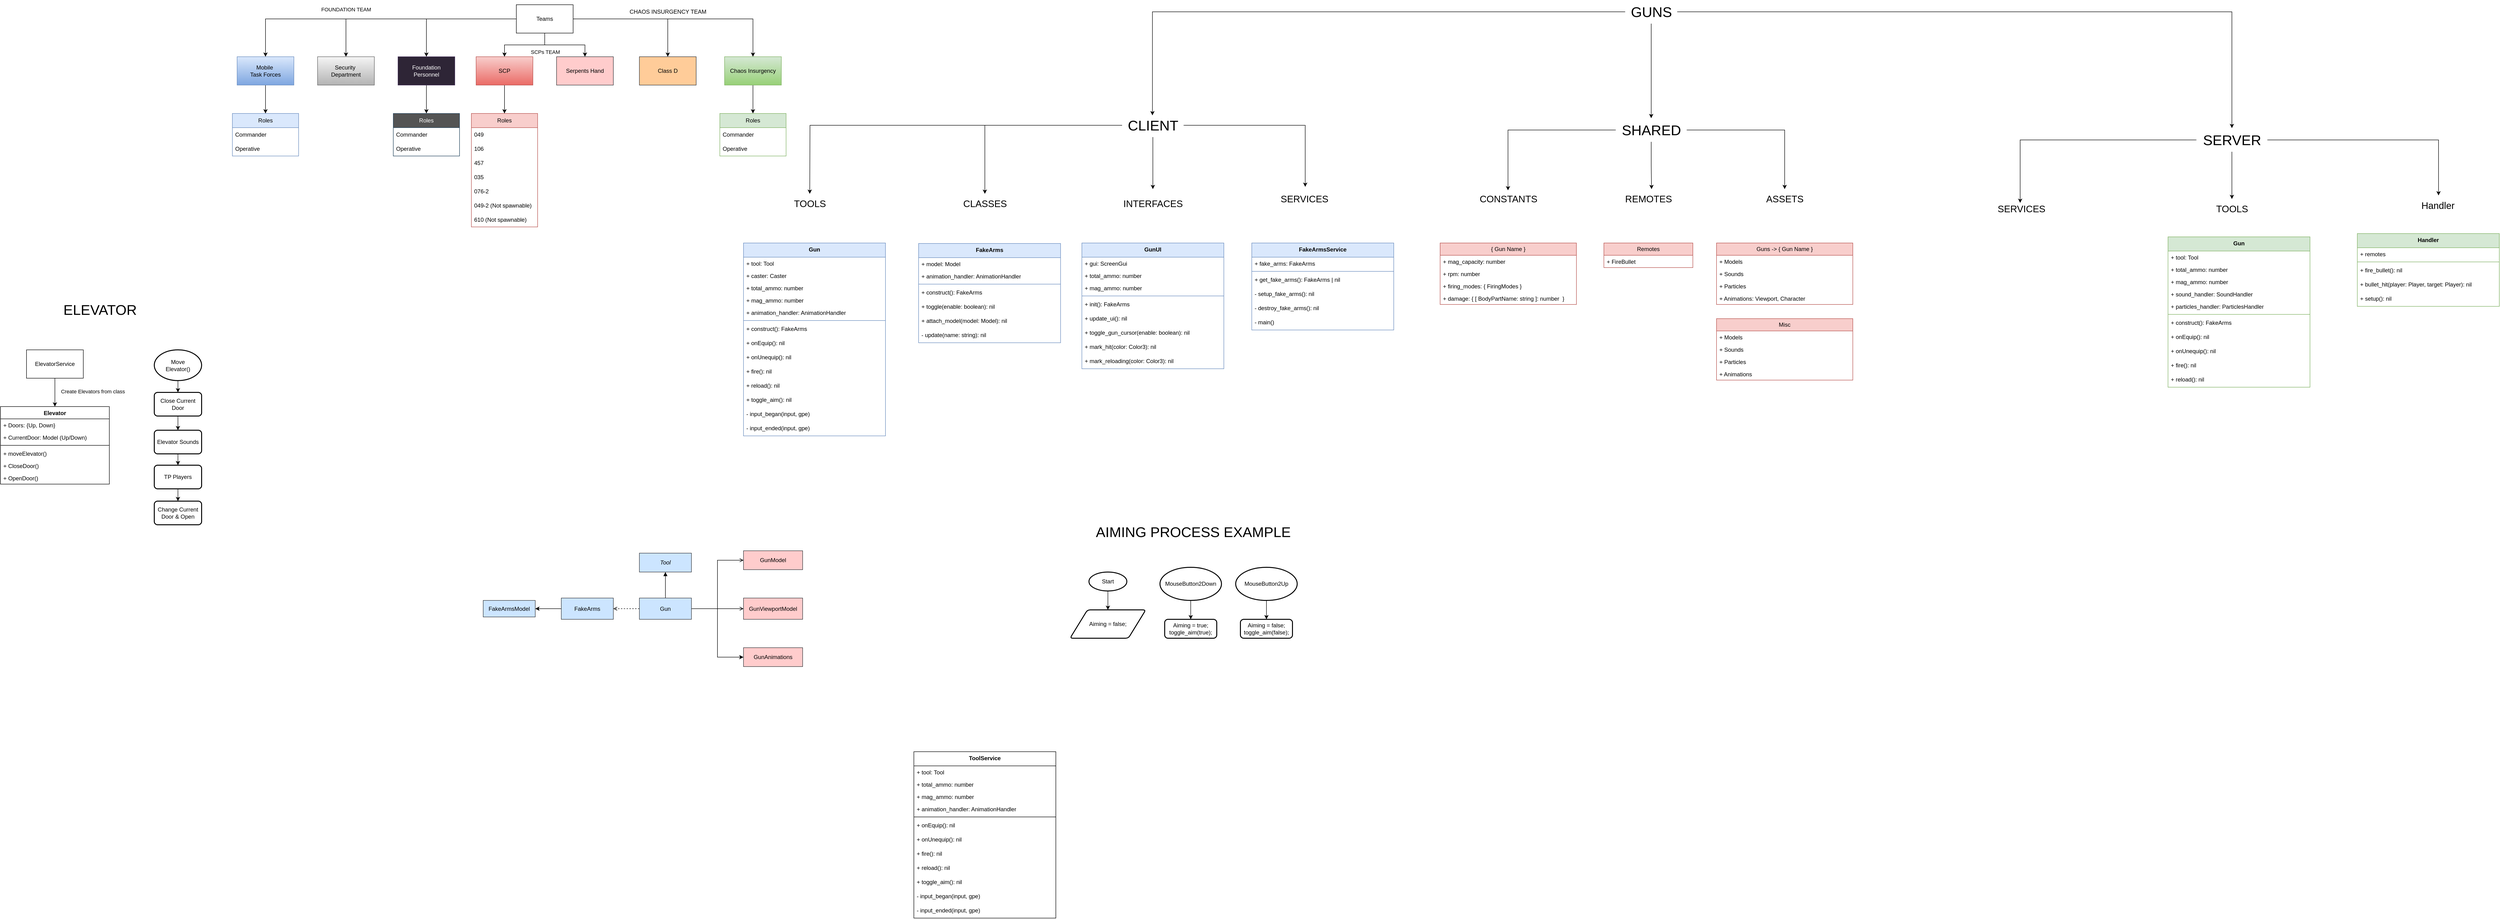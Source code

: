 <mxfile version="26.0.2">
  <diagram name="Strona-1" id="vQQd-aFJfNL8UlWiNCyT">
    <mxGraphModel dx="1740" dy="489" grid="1" gridSize="10" guides="1" tooltips="1" connect="1" arrows="1" fold="1" page="1" pageScale="1" pageWidth="827" pageHeight="1169" math="0" shadow="0">
      <root>
        <mxCell id="0" />
        <mxCell id="1" parent="0" />
        <mxCell id="Btt4zaDw4cOFiPfWUb0g-2" style="edgeStyle=orthogonalEdgeStyle;rounded=0;orthogonalLoop=1;jettySize=auto;html=1;entryX=0.5;entryY=0;entryDx=0;entryDy=0;" parent="1" source="Btt4zaDw4cOFiPfWUb0g-1" target="Btt4zaDw4cOFiPfWUb0g-3" edge="1">
          <mxGeometry relative="1" as="geometry">
            <mxPoint x="370" y="160" as="targetPoint" />
          </mxGeometry>
        </mxCell>
        <mxCell id="Btt4zaDw4cOFiPfWUb0g-6" style="edgeStyle=orthogonalEdgeStyle;rounded=0;orthogonalLoop=1;jettySize=auto;html=1;entryX=0.5;entryY=0;entryDx=0;entryDy=0;" parent="1" source="Btt4zaDw4cOFiPfWUb0g-1" target="Btt4zaDw4cOFiPfWUb0g-4" edge="1">
          <mxGeometry relative="1" as="geometry" />
        </mxCell>
        <mxCell id="Btt4zaDw4cOFiPfWUb0g-19" value="SCPs TEAM" style="edgeLabel;html=1;align=center;verticalAlign=middle;resizable=0;points=[];" parent="Btt4zaDw4cOFiPfWUb0g-6" vertex="1" connectable="0">
          <mxGeometry x="-0.521" y="1" relative="1" as="geometry">
            <mxPoint x="8" y="14" as="offset" />
          </mxGeometry>
        </mxCell>
        <mxCell id="Btt4zaDw4cOFiPfWUb0g-8" style="edgeStyle=orthogonalEdgeStyle;rounded=0;orthogonalLoop=1;jettySize=auto;html=1;entryX=0.5;entryY=0;entryDx=0;entryDy=0;" parent="1" source="Btt4zaDw4cOFiPfWUb0g-1" target="Btt4zaDw4cOFiPfWUb0g-7" edge="1">
          <mxGeometry relative="1" as="geometry" />
        </mxCell>
        <mxCell id="Btt4zaDw4cOFiPfWUb0g-10" style="edgeStyle=orthogonalEdgeStyle;rounded=0;orthogonalLoop=1;jettySize=auto;html=1;entryX=0.5;entryY=0;entryDx=0;entryDy=0;" parent="1" source="Btt4zaDw4cOFiPfWUb0g-1" target="Btt4zaDw4cOFiPfWUb0g-9" edge="1">
          <mxGeometry relative="1" as="geometry" />
        </mxCell>
        <mxCell id="Btt4zaDw4cOFiPfWUb0g-18" value="FOUNDATION TEAM" style="edgeLabel;html=1;align=center;verticalAlign=middle;resizable=0;points=[];" parent="Btt4zaDw4cOFiPfWUb0g-10" vertex="1" connectable="0">
          <mxGeometry x="0.208" y="-3" relative="1" as="geometry">
            <mxPoint x="8" y="-17" as="offset" />
          </mxGeometry>
        </mxCell>
        <mxCell id="Btt4zaDw4cOFiPfWUb0g-12" style="edgeStyle=orthogonalEdgeStyle;rounded=0;orthogonalLoop=1;jettySize=auto;html=1;entryX=0.5;entryY=0;entryDx=0;entryDy=0;" parent="1" source="Btt4zaDw4cOFiPfWUb0g-1" target="Btt4zaDw4cOFiPfWUb0g-11" edge="1">
          <mxGeometry relative="1" as="geometry">
            <Array as="points">
              <mxPoint x="370" y="145" />
              <mxPoint x="455" y="145" />
            </Array>
          </mxGeometry>
        </mxCell>
        <mxCell id="Btt4zaDw4cOFiPfWUb0g-14" style="edgeStyle=orthogonalEdgeStyle;rounded=0;orthogonalLoop=1;jettySize=auto;html=1;entryX=0.5;entryY=0;entryDx=0;entryDy=0;" parent="1" source="Btt4zaDw4cOFiPfWUb0g-1" target="Btt4zaDw4cOFiPfWUb0g-13" edge="1">
          <mxGeometry relative="1" as="geometry" />
        </mxCell>
        <mxCell id="Btt4zaDw4cOFiPfWUb0g-16" style="edgeStyle=orthogonalEdgeStyle;rounded=0;orthogonalLoop=1;jettySize=auto;html=1;entryX=0.5;entryY=0;entryDx=0;entryDy=0;" parent="1" source="Btt4zaDw4cOFiPfWUb0g-1" target="Btt4zaDw4cOFiPfWUb0g-15" edge="1">
          <mxGeometry relative="1" as="geometry" />
        </mxCell>
        <mxCell id="Btt4zaDw4cOFiPfWUb0g-1" value="Teams" style="rounded=0;whiteSpace=wrap;html=1;" parent="1" vertex="1">
          <mxGeometry x="310" y="60" width="120" height="60" as="geometry" />
        </mxCell>
        <mxCell id="pymyXbvmwVOLHeFxz3Gz-4" style="edgeStyle=orthogonalEdgeStyle;rounded=0;orthogonalLoop=1;jettySize=auto;html=1;" parent="1" source="Btt4zaDw4cOFiPfWUb0g-3" target="pymyXbvmwVOLHeFxz3Gz-1" edge="1">
          <mxGeometry relative="1" as="geometry" />
        </mxCell>
        <mxCell id="Btt4zaDw4cOFiPfWUb0g-3" value="Foundation&lt;div&gt;Personnel&lt;/div&gt;" style="rounded=0;whiteSpace=wrap;html=1;fillColor=#2E2536;strokeColor=#432D57;fontColor=#ffffff;" parent="1" vertex="1">
          <mxGeometry x="60" y="170" width="120" height="60" as="geometry" />
        </mxCell>
        <mxCell id="Btt4zaDw4cOFiPfWUb0g-22" value="" style="edgeStyle=orthogonalEdgeStyle;rounded=0;orthogonalLoop=1;jettySize=auto;html=1;" parent="1" source="Btt4zaDw4cOFiPfWUb0g-4" target="Btt4zaDw4cOFiPfWUb0g-23" edge="1">
          <mxGeometry relative="1" as="geometry">
            <mxPoint x="285" y="340" as="targetPoint" />
          </mxGeometry>
        </mxCell>
        <mxCell id="Btt4zaDw4cOFiPfWUb0g-4" value="SCP" style="rounded=0;whiteSpace=wrap;html=1;fillColor=#f8cecc;strokeColor=#b85450;gradientColor=#ea6b66;" parent="1" vertex="1">
          <mxGeometry x="225" y="170" width="120" height="60" as="geometry" />
        </mxCell>
        <mxCell id="Btt4zaDw4cOFiPfWUb0g-7" value="Security&amp;nbsp;&lt;div&gt;Department&lt;/div&gt;" style="rounded=0;whiteSpace=wrap;html=1;fillColor=#f5f5f5;gradientColor=#b3b3b3;strokeColor=#666666;" parent="1" vertex="1">
          <mxGeometry x="-110" y="170" width="120" height="60" as="geometry" />
        </mxCell>
        <mxCell id="Btt4zaDw4cOFiPfWUb0g-45" style="edgeStyle=orthogonalEdgeStyle;rounded=0;orthogonalLoop=1;jettySize=auto;html=1;entryX=0.5;entryY=0;entryDx=0;entryDy=0;" parent="1" source="Btt4zaDw4cOFiPfWUb0g-9" target="Btt4zaDw4cOFiPfWUb0g-42" edge="1">
          <mxGeometry relative="1" as="geometry" />
        </mxCell>
        <mxCell id="Btt4zaDw4cOFiPfWUb0g-9" value="Mobile&amp;nbsp;&lt;div&gt;Task&amp;nbsp;&lt;span style=&quot;background-color: initial;&quot;&gt;Forces&lt;/span&gt;&lt;/div&gt;" style="rounded=0;whiteSpace=wrap;html=1;fillColor=#dae8fc;gradientColor=#7ea6e0;strokeColor=#6c8ebf;" parent="1" vertex="1">
          <mxGeometry x="-280" y="170" width="120" height="60" as="geometry" />
        </mxCell>
        <mxCell id="Btt4zaDw4cOFiPfWUb0g-11" value="Serpents Hand" style="rounded=0;whiteSpace=wrap;html=1;fillColor=#ffcccc;strokeColor=#36393d;" parent="1" vertex="1">
          <mxGeometry x="395" y="170" width="120" height="60" as="geometry" />
        </mxCell>
        <mxCell id="Btt4zaDw4cOFiPfWUb0g-13" value="Class D" style="rounded=0;whiteSpace=wrap;html=1;fillColor=#ffcc99;strokeColor=#36393d;" parent="1" vertex="1">
          <mxGeometry x="570" y="170" width="120" height="60" as="geometry" />
        </mxCell>
        <mxCell id="Btt4zaDw4cOFiPfWUb0g-41" style="edgeStyle=orthogonalEdgeStyle;rounded=0;orthogonalLoop=1;jettySize=auto;html=1;entryX=0.5;entryY=0;entryDx=0;entryDy=0;" parent="1" source="Btt4zaDw4cOFiPfWUb0g-15" target="Btt4zaDw4cOFiPfWUb0g-31" edge="1">
          <mxGeometry relative="1" as="geometry" />
        </mxCell>
        <mxCell id="Btt4zaDw4cOFiPfWUb0g-15" value="Chaos Insurgency" style="rounded=0;whiteSpace=wrap;html=1;fillColor=#d5e8d4;strokeColor=#82b366;gradientColor=#97d077;" parent="1" vertex="1">
          <mxGeometry x="750" y="170" width="120" height="60" as="geometry" />
        </mxCell>
        <mxCell id="Btt4zaDw4cOFiPfWUb0g-20" value="CHAOS INSURGENCY TEAM" style="text;html=1;align=center;verticalAlign=middle;resizable=0;points=[];autosize=1;strokeColor=none;fillColor=none;" parent="1" vertex="1">
          <mxGeometry x="535" y="60" width="190" height="30" as="geometry" />
        </mxCell>
        <mxCell id="Btt4zaDw4cOFiPfWUb0g-23" value="Roles" style="swimlane;fontStyle=0;childLayout=stackLayout;horizontal=1;startSize=30;horizontalStack=0;resizeParent=1;resizeParentMax=0;resizeLast=0;collapsible=1;marginBottom=0;whiteSpace=wrap;html=1;fillColor=#f8cecc;strokeColor=#b85450;" parent="1" vertex="1">
          <mxGeometry x="215" y="290" width="140" height="240" as="geometry" />
        </mxCell>
        <mxCell id="Btt4zaDw4cOFiPfWUb0g-24" value="049" style="text;strokeColor=none;fillColor=none;align=left;verticalAlign=middle;spacingLeft=4;spacingRight=4;overflow=hidden;points=[[0,0.5],[1,0.5]];portConstraint=eastwest;rotatable=0;whiteSpace=wrap;html=1;" parent="Btt4zaDw4cOFiPfWUb0g-23" vertex="1">
          <mxGeometry y="30" width="140" height="30" as="geometry" />
        </mxCell>
        <mxCell id="Btt4zaDw4cOFiPfWUb0g-25" value="106" style="text;strokeColor=none;fillColor=none;align=left;verticalAlign=middle;spacingLeft=4;spacingRight=4;overflow=hidden;points=[[0,0.5],[1,0.5]];portConstraint=eastwest;rotatable=0;whiteSpace=wrap;html=1;" parent="Btt4zaDw4cOFiPfWUb0g-23" vertex="1">
          <mxGeometry y="60" width="140" height="30" as="geometry" />
        </mxCell>
        <mxCell id="Btt4zaDw4cOFiPfWUb0g-27" value="457" style="text;strokeColor=none;fillColor=none;align=left;verticalAlign=middle;spacingLeft=4;spacingRight=4;overflow=hidden;points=[[0,0.5],[1,0.5]];portConstraint=eastwest;rotatable=0;whiteSpace=wrap;html=1;" parent="Btt4zaDw4cOFiPfWUb0g-23" vertex="1">
          <mxGeometry y="90" width="140" height="30" as="geometry" />
        </mxCell>
        <mxCell id="Btt4zaDw4cOFiPfWUb0g-30" value="035" style="text;strokeColor=none;fillColor=none;align=left;verticalAlign=middle;spacingLeft=4;spacingRight=4;overflow=hidden;points=[[0,0.5],[1,0.5]];portConstraint=eastwest;rotatable=0;whiteSpace=wrap;html=1;" parent="Btt4zaDw4cOFiPfWUb0g-23" vertex="1">
          <mxGeometry y="120" width="140" height="30" as="geometry" />
        </mxCell>
        <mxCell id="Btt4zaDw4cOFiPfWUb0g-29" value="076-2" style="text;strokeColor=none;fillColor=none;align=left;verticalAlign=middle;spacingLeft=4;spacingRight=4;overflow=hidden;points=[[0,0.5],[1,0.5]];portConstraint=eastwest;rotatable=0;whiteSpace=wrap;html=1;" parent="Btt4zaDw4cOFiPfWUb0g-23" vertex="1">
          <mxGeometry y="150" width="140" height="30" as="geometry" />
        </mxCell>
        <mxCell id="Btt4zaDw4cOFiPfWUb0g-28" value="049-2 (Not spawnable)" style="text;strokeColor=none;fillColor=none;align=left;verticalAlign=middle;spacingLeft=4;spacingRight=4;overflow=hidden;points=[[0,0.5],[1,0.5]];portConstraint=eastwest;rotatable=0;whiteSpace=wrap;html=1;" parent="Btt4zaDw4cOFiPfWUb0g-23" vertex="1">
          <mxGeometry y="180" width="140" height="30" as="geometry" />
        </mxCell>
        <mxCell id="Btt4zaDw4cOFiPfWUb0g-26" value="610 (Not spawnable)" style="text;strokeColor=none;fillColor=none;align=left;verticalAlign=middle;spacingLeft=4;spacingRight=4;overflow=hidden;points=[[0,0.5],[1,0.5]];portConstraint=eastwest;rotatable=0;whiteSpace=wrap;html=1;" parent="Btt4zaDw4cOFiPfWUb0g-23" vertex="1">
          <mxGeometry y="210" width="140" height="30" as="geometry" />
        </mxCell>
        <mxCell id="Btt4zaDw4cOFiPfWUb0g-31" value="Roles" style="swimlane;fontStyle=0;childLayout=stackLayout;horizontal=1;startSize=30;horizontalStack=0;resizeParent=1;resizeParentMax=0;resizeLast=0;collapsible=1;marginBottom=0;whiteSpace=wrap;html=1;fillColor=#d5e8d4;strokeColor=#82b366;" parent="1" vertex="1">
          <mxGeometry x="740" y="290" width="140" height="90" as="geometry" />
        </mxCell>
        <mxCell id="Btt4zaDw4cOFiPfWUb0g-32" value="Commander" style="text;strokeColor=none;fillColor=none;align=left;verticalAlign=middle;spacingLeft=4;spacingRight=4;overflow=hidden;points=[[0,0.5],[1,0.5]];portConstraint=eastwest;rotatable=0;whiteSpace=wrap;html=1;" parent="Btt4zaDw4cOFiPfWUb0g-31" vertex="1">
          <mxGeometry y="30" width="140" height="30" as="geometry" />
        </mxCell>
        <mxCell id="Btt4zaDw4cOFiPfWUb0g-33" value="Operative" style="text;strokeColor=none;fillColor=none;align=left;verticalAlign=middle;spacingLeft=4;spacingRight=4;overflow=hidden;points=[[0,0.5],[1,0.5]];portConstraint=eastwest;rotatable=0;whiteSpace=wrap;html=1;" parent="Btt4zaDw4cOFiPfWUb0g-31" vertex="1">
          <mxGeometry y="60" width="140" height="30" as="geometry" />
        </mxCell>
        <mxCell id="Btt4zaDw4cOFiPfWUb0g-42" value="Roles" style="swimlane;fontStyle=0;childLayout=stackLayout;horizontal=1;startSize=30;horizontalStack=0;resizeParent=1;resizeParentMax=0;resizeLast=0;collapsible=1;marginBottom=0;whiteSpace=wrap;html=1;fillColor=#dae8fc;strokeColor=#6c8ebf;" parent="1" vertex="1">
          <mxGeometry x="-290" y="290" width="140" height="90" as="geometry" />
        </mxCell>
        <mxCell id="Btt4zaDw4cOFiPfWUb0g-43" value="Commander" style="text;strokeColor=none;fillColor=none;align=left;verticalAlign=middle;spacingLeft=4;spacingRight=4;overflow=hidden;points=[[0,0.5],[1,0.5]];portConstraint=eastwest;rotatable=0;whiteSpace=wrap;html=1;" parent="Btt4zaDw4cOFiPfWUb0g-42" vertex="1">
          <mxGeometry y="30" width="140" height="30" as="geometry" />
        </mxCell>
        <mxCell id="Btt4zaDw4cOFiPfWUb0g-44" value="Operative" style="text;strokeColor=none;fillColor=none;align=left;verticalAlign=middle;spacingLeft=4;spacingRight=4;overflow=hidden;points=[[0,0.5],[1,0.5]];portConstraint=eastwest;rotatable=0;whiteSpace=wrap;html=1;" parent="Btt4zaDw4cOFiPfWUb0g-42" vertex="1">
          <mxGeometry y="60" width="140" height="30" as="geometry" />
        </mxCell>
        <mxCell id="pymyXbvmwVOLHeFxz3Gz-1" value="&lt;font color=&quot;#ffffff&quot;&gt;Roles&lt;/font&gt;" style="swimlane;fontStyle=0;childLayout=stackLayout;horizontal=1;startSize=30;horizontalStack=0;resizeParent=1;resizeParentMax=0;resizeLast=0;collapsible=1;marginBottom=0;whiteSpace=wrap;html=1;fillColor=#545454;strokeColor=#23445d;" parent="1" vertex="1">
          <mxGeometry x="50" y="290" width="140" height="90" as="geometry" />
        </mxCell>
        <mxCell id="pymyXbvmwVOLHeFxz3Gz-2" value="Commander" style="text;strokeColor=none;fillColor=none;align=left;verticalAlign=middle;spacingLeft=4;spacingRight=4;overflow=hidden;points=[[0,0.5],[1,0.5]];portConstraint=eastwest;rotatable=0;whiteSpace=wrap;html=1;" parent="pymyXbvmwVOLHeFxz3Gz-1" vertex="1">
          <mxGeometry y="30" width="140" height="30" as="geometry" />
        </mxCell>
        <mxCell id="pymyXbvmwVOLHeFxz3Gz-3" value="Operative" style="text;strokeColor=none;fillColor=none;align=left;verticalAlign=middle;spacingLeft=4;spacingRight=4;overflow=hidden;points=[[0,0.5],[1,0.5]];portConstraint=eastwest;rotatable=0;whiteSpace=wrap;html=1;" parent="pymyXbvmwVOLHeFxz3Gz-1" vertex="1">
          <mxGeometry y="60" width="140" height="30" as="geometry" />
        </mxCell>
        <mxCell id="pymyXbvmwVOLHeFxz3Gz-6" style="edgeStyle=orthogonalEdgeStyle;rounded=0;orthogonalLoop=1;jettySize=auto;html=1;" parent="1" source="pymyXbvmwVOLHeFxz3Gz-5" edge="1">
          <mxGeometry relative="1" as="geometry">
            <mxPoint x="-665" y="910" as="targetPoint" />
          </mxGeometry>
        </mxCell>
        <mxCell id="pymyXbvmwVOLHeFxz3Gz-13" value="Create Elevators from class" style="edgeLabel;html=1;align=center;verticalAlign=middle;resizable=0;points=[];" parent="pymyXbvmwVOLHeFxz3Gz-6" vertex="1" connectable="0">
          <mxGeometry x="-0.068" relative="1" as="geometry">
            <mxPoint x="80" as="offset" />
          </mxGeometry>
        </mxCell>
        <mxCell id="pymyXbvmwVOLHeFxz3Gz-5" value="ElevatorService" style="rounded=0;whiteSpace=wrap;html=1;" parent="1" vertex="1">
          <mxGeometry x="-725" y="790" width="120" height="60" as="geometry" />
        </mxCell>
        <mxCell id="pymyXbvmwVOLHeFxz3Gz-9" value="Elevator" style="swimlane;fontStyle=1;align=center;verticalAlign=top;childLayout=stackLayout;horizontal=1;startSize=26;horizontalStack=0;resizeParent=1;resizeParentMax=0;resizeLast=0;collapsible=1;marginBottom=0;whiteSpace=wrap;html=1;" parent="1" vertex="1">
          <mxGeometry x="-780" y="910" width="230" height="164" as="geometry" />
        </mxCell>
        <mxCell id="pymyXbvmwVOLHeFxz3Gz-10" value="+ Doors: {Up, Down}" style="text;strokeColor=none;fillColor=none;align=left;verticalAlign=top;spacingLeft=4;spacingRight=4;overflow=hidden;rotatable=0;points=[[0,0.5],[1,0.5]];portConstraint=eastwest;whiteSpace=wrap;html=1;" parent="pymyXbvmwVOLHeFxz3Gz-9" vertex="1">
          <mxGeometry y="26" width="230" height="26" as="geometry" />
        </mxCell>
        <mxCell id="pymyXbvmwVOLHeFxz3Gz-15" value="+ CurrentDoor: Model (Up/Down)" style="text;strokeColor=none;fillColor=none;align=left;verticalAlign=top;spacingLeft=4;spacingRight=4;overflow=hidden;rotatable=0;points=[[0,0.5],[1,0.5]];portConstraint=eastwest;whiteSpace=wrap;html=1;" parent="pymyXbvmwVOLHeFxz3Gz-9" vertex="1">
          <mxGeometry y="52" width="230" height="26" as="geometry" />
        </mxCell>
        <mxCell id="pymyXbvmwVOLHeFxz3Gz-11" value="" style="line;strokeWidth=1;fillColor=none;align=left;verticalAlign=middle;spacingTop=-1;spacingLeft=3;spacingRight=3;rotatable=0;labelPosition=right;points=[];portConstraint=eastwest;strokeColor=inherit;" parent="pymyXbvmwVOLHeFxz3Gz-9" vertex="1">
          <mxGeometry y="78" width="230" height="8" as="geometry" />
        </mxCell>
        <mxCell id="pymyXbvmwVOLHeFxz3Gz-12" value="+ moveElevator()" style="text;strokeColor=none;fillColor=none;align=left;verticalAlign=top;spacingLeft=4;spacingRight=4;overflow=hidden;rotatable=0;points=[[0,0.5],[1,0.5]];portConstraint=eastwest;whiteSpace=wrap;html=1;" parent="pymyXbvmwVOLHeFxz3Gz-9" vertex="1">
          <mxGeometry y="86" width="230" height="26" as="geometry" />
        </mxCell>
        <mxCell id="pymyXbvmwVOLHeFxz3Gz-16" value="+ CloseDoor()" style="text;strokeColor=none;fillColor=none;align=left;verticalAlign=top;spacingLeft=4;spacingRight=4;overflow=hidden;rotatable=0;points=[[0,0.5],[1,0.5]];portConstraint=eastwest;whiteSpace=wrap;html=1;" parent="pymyXbvmwVOLHeFxz3Gz-9" vertex="1">
          <mxGeometry y="112" width="230" height="26" as="geometry" />
        </mxCell>
        <mxCell id="pymyXbvmwVOLHeFxz3Gz-17" value="+ OpenDoor()" style="text;strokeColor=none;fillColor=none;align=left;verticalAlign=top;spacingLeft=4;spacingRight=4;overflow=hidden;rotatable=0;points=[[0,0.5],[1,0.5]];portConstraint=eastwest;whiteSpace=wrap;html=1;" parent="pymyXbvmwVOLHeFxz3Gz-9" vertex="1">
          <mxGeometry y="138" width="230" height="26" as="geometry" />
        </mxCell>
        <mxCell id="pymyXbvmwVOLHeFxz3Gz-20" style="edgeStyle=orthogonalEdgeStyle;rounded=0;orthogonalLoop=1;jettySize=auto;html=1;entryX=0.5;entryY=0;entryDx=0;entryDy=0;" parent="1" source="pymyXbvmwVOLHeFxz3Gz-19" target="pymyXbvmwVOLHeFxz3Gz-21" edge="1">
          <mxGeometry relative="1" as="geometry">
            <mxPoint x="-405" y="920" as="targetPoint" />
          </mxGeometry>
        </mxCell>
        <mxCell id="pymyXbvmwVOLHeFxz3Gz-19" value="Move&lt;div&gt;Elevator()&lt;/div&gt;" style="strokeWidth=2;html=1;shape=mxgraph.flowchart.start_2;whiteSpace=wrap;" parent="1" vertex="1">
          <mxGeometry x="-455" y="790" width="100" height="65" as="geometry" />
        </mxCell>
        <mxCell id="pymyXbvmwVOLHeFxz3Gz-23" value="" style="edgeStyle=orthogonalEdgeStyle;rounded=0;orthogonalLoop=1;jettySize=auto;html=1;" parent="1" source="pymyXbvmwVOLHeFxz3Gz-21" target="pymyXbvmwVOLHeFxz3Gz-22" edge="1">
          <mxGeometry relative="1" as="geometry" />
        </mxCell>
        <mxCell id="pymyXbvmwVOLHeFxz3Gz-21" value="Close&amp;nbsp;&lt;span style=&quot;background-color: initial;&quot;&gt;Current&lt;/span&gt;&lt;div&gt;Door&lt;/div&gt;" style="rounded=1;whiteSpace=wrap;html=1;absoluteArcSize=1;arcSize=14;strokeWidth=2;" parent="1" vertex="1">
          <mxGeometry x="-455" y="880" width="100" height="50" as="geometry" />
        </mxCell>
        <mxCell id="pymyXbvmwVOLHeFxz3Gz-25" value="" style="edgeStyle=orthogonalEdgeStyle;rounded=0;orthogonalLoop=1;jettySize=auto;html=1;" parent="1" source="pymyXbvmwVOLHeFxz3Gz-22" edge="1">
          <mxGeometry relative="1" as="geometry">
            <mxPoint x="-405" y="1034" as="targetPoint" />
          </mxGeometry>
        </mxCell>
        <mxCell id="pymyXbvmwVOLHeFxz3Gz-22" value="Elevator Sounds" style="rounded=1;whiteSpace=wrap;html=1;absoluteArcSize=1;arcSize=14;strokeWidth=2;" parent="1" vertex="1">
          <mxGeometry x="-455" y="960" width="100" height="50" as="geometry" />
        </mxCell>
        <mxCell id="pymyXbvmwVOLHeFxz3Gz-28" style="edgeStyle=orthogonalEdgeStyle;rounded=0;orthogonalLoop=1;jettySize=auto;html=1;entryX=0.5;entryY=0;entryDx=0;entryDy=0;" parent="1" source="pymyXbvmwVOLHeFxz3Gz-26" target="pymyXbvmwVOLHeFxz3Gz-27" edge="1">
          <mxGeometry relative="1" as="geometry" />
        </mxCell>
        <mxCell id="pymyXbvmwVOLHeFxz3Gz-26" value="TP Players" style="rounded=1;whiteSpace=wrap;html=1;absoluteArcSize=1;arcSize=14;strokeWidth=2;" parent="1" vertex="1">
          <mxGeometry x="-455" y="1034" width="100" height="50" as="geometry" />
        </mxCell>
        <mxCell id="pymyXbvmwVOLHeFxz3Gz-27" value="Change Current&lt;div&gt;Door &amp;amp; Open&lt;/div&gt;" style="rounded=1;whiteSpace=wrap;html=1;absoluteArcSize=1;arcSize=14;strokeWidth=2;" parent="1" vertex="1">
          <mxGeometry x="-455" y="1110" width="100" height="50" as="geometry" />
        </mxCell>
        <mxCell id="XZkvjQfygVO_bHjatRl8-1" value="&lt;font style=&quot;font-size: 30px;&quot;&gt;ELEVATOR&lt;/font&gt;" style="text;html=1;align=center;verticalAlign=middle;resizable=0;points=[];autosize=1;strokeColor=none;fillColor=none;" parent="1" vertex="1">
          <mxGeometry x="-660" y="680" width="180" height="50" as="geometry" />
        </mxCell>
        <mxCell id="XZkvjQfygVO_bHjatRl8-69" style="edgeStyle=orthogonalEdgeStyle;rounded=0;orthogonalLoop=1;jettySize=auto;html=1;entryX=0.493;entryY=0.08;entryDx=0;entryDy=0;entryPerimeter=0;" parent="1" source="XZkvjQfygVO_bHjatRl8-3" target="XZkvjQfygVO_bHjatRl8-70" edge="1">
          <mxGeometry relative="1" as="geometry">
            <mxPoint x="1940" y="280" as="targetPoint" />
          </mxGeometry>
        </mxCell>
        <mxCell id="XZkvjQfygVO_bHjatRl8-72" style="edgeStyle=orthogonalEdgeStyle;rounded=0;orthogonalLoop=1;jettySize=auto;html=1;" parent="1" source="XZkvjQfygVO_bHjatRl8-3" target="XZkvjQfygVO_bHjatRl8-71" edge="1">
          <mxGeometry relative="1" as="geometry" />
        </mxCell>
        <mxCell id="XZkvjQfygVO_bHjatRl8-133" style="edgeStyle=orthogonalEdgeStyle;rounded=0;orthogonalLoop=1;jettySize=auto;html=1;" parent="1" source="XZkvjQfygVO_bHjatRl8-3" target="XZkvjQfygVO_bHjatRl8-132" edge="1">
          <mxGeometry relative="1" as="geometry" />
        </mxCell>
        <mxCell id="XZkvjQfygVO_bHjatRl8-3" value="&lt;font style=&quot;font-size: 30px;&quot;&gt;GUNS&lt;/font&gt;" style="text;html=1;align=center;verticalAlign=middle;resizable=0;points=[];autosize=1;strokeColor=none;fillColor=none;" parent="1" vertex="1">
          <mxGeometry x="2653" y="50" width="110" height="50" as="geometry" />
        </mxCell>
        <mxCell id="XZkvjQfygVO_bHjatRl8-4" value="FakeArms" style="swimlane;fontStyle=1;align=center;verticalAlign=top;childLayout=stackLayout;horizontal=1;startSize=30;horizontalStack=0;resizeParent=1;resizeParentMax=0;resizeLast=0;collapsible=1;marginBottom=0;whiteSpace=wrap;html=1;fillColor=#dae8fc;strokeColor=#6c8ebf;" parent="1" vertex="1">
          <mxGeometry x="1160" y="565" width="300" height="210" as="geometry" />
        </mxCell>
        <mxCell id="XZkvjQfygVO_bHjatRl8-5" value="+ model: Model" style="text;strokeColor=none;fillColor=none;align=left;verticalAlign=top;spacingLeft=4;spacingRight=4;overflow=hidden;rotatable=0;points=[[0,0.5],[1,0.5]];portConstraint=eastwest;whiteSpace=wrap;html=1;" parent="XZkvjQfygVO_bHjatRl8-4" vertex="1">
          <mxGeometry y="30" width="300" height="26" as="geometry" />
        </mxCell>
        <mxCell id="XZkvjQfygVO_bHjatRl8-8" value="+ animation_handler: AnimationHandler" style="text;strokeColor=none;fillColor=none;align=left;verticalAlign=top;spacingLeft=4;spacingRight=4;overflow=hidden;rotatable=0;points=[[0,0.5],[1,0.5]];portConstraint=eastwest;whiteSpace=wrap;html=1;" parent="XZkvjQfygVO_bHjatRl8-4" vertex="1">
          <mxGeometry y="56" width="300" height="26" as="geometry" />
        </mxCell>
        <mxCell id="XZkvjQfygVO_bHjatRl8-6" value="" style="line;strokeWidth=1;fillColor=none;align=left;verticalAlign=middle;spacingTop=-1;spacingLeft=3;spacingRight=3;rotatable=0;labelPosition=right;points=[];portConstraint=eastwest;strokeColor=inherit;" parent="XZkvjQfygVO_bHjatRl8-4" vertex="1">
          <mxGeometry y="82" width="300" height="8" as="geometry" />
        </mxCell>
        <mxCell id="XZkvjQfygVO_bHjatRl8-7" value="+ construct(): FakeArms" style="text;strokeColor=none;fillColor=none;align=left;verticalAlign=top;spacingLeft=4;spacingRight=4;overflow=hidden;rotatable=0;points=[[0,0.5],[1,0.5]];portConstraint=eastwest;whiteSpace=wrap;html=1;" parent="XZkvjQfygVO_bHjatRl8-4" vertex="1">
          <mxGeometry y="90" width="300" height="30" as="geometry" />
        </mxCell>
        <mxCell id="XZkvjQfygVO_bHjatRl8-12" value="+ toggle(enable: boolean): nil" style="text;strokeColor=none;fillColor=none;align=left;verticalAlign=top;spacingLeft=4;spacingRight=4;overflow=hidden;rotatable=0;points=[[0,0.5],[1,0.5]];portConstraint=eastwest;whiteSpace=wrap;html=1;" parent="XZkvjQfygVO_bHjatRl8-4" vertex="1">
          <mxGeometry y="120" width="300" height="30" as="geometry" />
        </mxCell>
        <mxCell id="XZkvjQfygVO_bHjatRl8-14" value="+ attach_model(model: Model): nil" style="text;strokeColor=none;fillColor=none;align=left;verticalAlign=top;spacingLeft=4;spacingRight=4;overflow=hidden;rotatable=0;points=[[0,0.5],[1,0.5]];portConstraint=eastwest;whiteSpace=wrap;html=1;" parent="XZkvjQfygVO_bHjatRl8-4" vertex="1">
          <mxGeometry y="150" width="300" height="30" as="geometry" />
        </mxCell>
        <mxCell id="XZkvjQfygVO_bHjatRl8-13" value="- update(&lt;span style=&quot;background-color: initial;&quot;&gt;name: string): nil&lt;/span&gt;" style="text;strokeColor=none;fillColor=none;align=left;verticalAlign=top;spacingLeft=4;spacingRight=4;overflow=hidden;rotatable=0;points=[[0,0.5],[1,0.5]];portConstraint=eastwest;whiteSpace=wrap;html=1;" parent="XZkvjQfygVO_bHjatRl8-4" vertex="1">
          <mxGeometry y="180" width="300" height="30" as="geometry" />
        </mxCell>
        <mxCell id="XZkvjQfygVO_bHjatRl8-23" style="edgeStyle=orthogonalEdgeStyle;rounded=0;orthogonalLoop=1;jettySize=auto;html=1;" parent="1" source="XZkvjQfygVO_bHjatRl8-16" target="XZkvjQfygVO_bHjatRl8-22" edge="1">
          <mxGeometry relative="1" as="geometry" />
        </mxCell>
        <mxCell id="XZkvjQfygVO_bHjatRl8-16" value="MouseButton2Down" style="strokeWidth=2;html=1;shape=mxgraph.flowchart.start_2;whiteSpace=wrap;" parent="1" vertex="1">
          <mxGeometry x="1670" y="1250" width="130" height="70" as="geometry" />
        </mxCell>
        <mxCell id="XZkvjQfygVO_bHjatRl8-25" style="edgeStyle=orthogonalEdgeStyle;rounded=0;orthogonalLoop=1;jettySize=auto;html=1;entryX=0.5;entryY=0;entryDx=0;entryDy=0;" parent="1" source="XZkvjQfygVO_bHjatRl8-17" target="XZkvjQfygVO_bHjatRl8-24" edge="1">
          <mxGeometry relative="1" as="geometry" />
        </mxCell>
        <mxCell id="XZkvjQfygVO_bHjatRl8-17" value="MouseButton2Up" style="strokeWidth=2;html=1;shape=mxgraph.flowchart.start_2;whiteSpace=wrap;" parent="1" vertex="1">
          <mxGeometry x="1830" y="1250" width="130" height="70" as="geometry" />
        </mxCell>
        <mxCell id="XZkvjQfygVO_bHjatRl8-18" value="Aiming = false;" style="shape=parallelogram;html=1;strokeWidth=2;perimeter=parallelogramPerimeter;whiteSpace=wrap;rounded=1;arcSize=12;size=0.23;" parent="1" vertex="1">
          <mxGeometry x="1480" y="1340" width="160" height="60" as="geometry" />
        </mxCell>
        <mxCell id="XZkvjQfygVO_bHjatRl8-20" style="edgeStyle=orthogonalEdgeStyle;rounded=0;orthogonalLoop=1;jettySize=auto;html=1;entryX=0.5;entryY=0;entryDx=0;entryDy=0;" parent="1" source="XZkvjQfygVO_bHjatRl8-19" target="XZkvjQfygVO_bHjatRl8-18" edge="1">
          <mxGeometry relative="1" as="geometry" />
        </mxCell>
        <mxCell id="XZkvjQfygVO_bHjatRl8-19" value="Start" style="strokeWidth=2;html=1;shape=mxgraph.flowchart.start_2;whiteSpace=wrap;" parent="1" vertex="1">
          <mxGeometry x="1520" y="1260" width="80" height="40" as="geometry" />
        </mxCell>
        <mxCell id="XZkvjQfygVO_bHjatRl8-22" value="Aiming = true;&lt;div&gt;toggle_aim(true);&lt;/div&gt;" style="rounded=1;whiteSpace=wrap;html=1;absoluteArcSize=1;arcSize=14;strokeWidth=2;" parent="1" vertex="1">
          <mxGeometry x="1680" y="1360" width="110" height="40" as="geometry" />
        </mxCell>
        <mxCell id="XZkvjQfygVO_bHjatRl8-24" value="Aiming = false;&lt;div&gt;toggle_aim(false);&lt;/div&gt;" style="rounded=1;whiteSpace=wrap;html=1;absoluteArcSize=1;arcSize=14;strokeWidth=2;" parent="1" vertex="1">
          <mxGeometry x="1840" y="1360" width="110" height="40" as="geometry" />
        </mxCell>
        <mxCell id="XZkvjQfygVO_bHjatRl8-33" value="&lt;font style=&quot;font-size: 30px;&quot;&gt;AIMING PROCESS EXAMPLE&lt;/font&gt;" style="text;html=1;align=center;verticalAlign=middle;resizable=0;points=[];autosize=1;strokeColor=none;fillColor=none;" parent="1" vertex="1">
          <mxGeometry x="1520" y="1150" width="440" height="50" as="geometry" />
        </mxCell>
        <mxCell id="XZkvjQfygVO_bHjatRl8-34" value="Gun" style="swimlane;fontStyle=1;align=center;verticalAlign=top;childLayout=stackLayout;horizontal=1;startSize=30;horizontalStack=0;resizeParent=1;resizeParentMax=0;resizeLast=0;collapsible=1;marginBottom=0;whiteSpace=wrap;html=1;fillColor=#dae8fc;strokeColor=#6c8ebf;" parent="1" vertex="1">
          <mxGeometry x="790" y="564" width="300" height="408" as="geometry" />
        </mxCell>
        <mxCell id="XZkvjQfygVO_bHjatRl8-35" value="+ tool: Tool" style="text;strokeColor=none;fillColor=none;align=left;verticalAlign=top;spacingLeft=4;spacingRight=4;overflow=hidden;rotatable=0;points=[[0,0.5],[1,0.5]];portConstraint=eastwest;whiteSpace=wrap;html=1;" parent="XZkvjQfygVO_bHjatRl8-34" vertex="1">
          <mxGeometry y="30" width="300" height="26" as="geometry" />
        </mxCell>
        <mxCell id="XZkvjQfygVO_bHjatRl8-224" value="+ caster: Caster" style="text;strokeColor=none;fillColor=none;align=left;verticalAlign=top;spacingLeft=4;spacingRight=4;overflow=hidden;rotatable=0;points=[[0,0.5],[1,0.5]];portConstraint=eastwest;whiteSpace=wrap;html=1;" parent="XZkvjQfygVO_bHjatRl8-34" vertex="1">
          <mxGeometry y="56" width="300" height="26" as="geometry" />
        </mxCell>
        <mxCell id="XZkvjQfygVO_bHjatRl8-65" value="+ total_ammo: number" style="text;strokeColor=none;fillColor=none;align=left;verticalAlign=top;spacingLeft=4;spacingRight=4;overflow=hidden;rotatable=0;points=[[0,0.5],[1,0.5]];portConstraint=eastwest;whiteSpace=wrap;html=1;" parent="XZkvjQfygVO_bHjatRl8-34" vertex="1">
          <mxGeometry y="82" width="300" height="26" as="geometry" />
        </mxCell>
        <mxCell id="XZkvjQfygVO_bHjatRl8-66" value="+ mag_ammo: number&lt;div&gt;&lt;br&gt;&lt;/div&gt;" style="text;strokeColor=none;fillColor=none;align=left;verticalAlign=top;spacingLeft=4;spacingRight=4;overflow=hidden;rotatable=0;points=[[0,0.5],[1,0.5]];portConstraint=eastwest;whiteSpace=wrap;html=1;" parent="XZkvjQfygVO_bHjatRl8-34" vertex="1">
          <mxGeometry y="108" width="300" height="26" as="geometry" />
        </mxCell>
        <mxCell id="XZkvjQfygVO_bHjatRl8-36" value="+ animation_handler: AnimationHandler" style="text;strokeColor=none;fillColor=none;align=left;verticalAlign=top;spacingLeft=4;spacingRight=4;overflow=hidden;rotatable=0;points=[[0,0.5],[1,0.5]];portConstraint=eastwest;whiteSpace=wrap;html=1;" parent="XZkvjQfygVO_bHjatRl8-34" vertex="1">
          <mxGeometry y="134" width="300" height="26" as="geometry" />
        </mxCell>
        <mxCell id="XZkvjQfygVO_bHjatRl8-37" value="" style="line;strokeWidth=1;fillColor=none;align=left;verticalAlign=middle;spacingTop=-1;spacingLeft=3;spacingRight=3;rotatable=0;labelPosition=right;points=[];portConstraint=eastwest;strokeColor=inherit;" parent="XZkvjQfygVO_bHjatRl8-34" vertex="1">
          <mxGeometry y="160" width="300" height="8" as="geometry" />
        </mxCell>
        <mxCell id="XZkvjQfygVO_bHjatRl8-38" value="+ construct(): FakeArms" style="text;strokeColor=none;fillColor=none;align=left;verticalAlign=top;spacingLeft=4;spacingRight=4;overflow=hidden;rotatable=0;points=[[0,0.5],[1,0.5]];portConstraint=eastwest;whiteSpace=wrap;html=1;" parent="XZkvjQfygVO_bHjatRl8-34" vertex="1">
          <mxGeometry y="168" width="300" height="30" as="geometry" />
        </mxCell>
        <mxCell id="XZkvjQfygVO_bHjatRl8-40" value="+ onEquip(): nil" style="text;strokeColor=none;fillColor=none;align=left;verticalAlign=top;spacingLeft=4;spacingRight=4;overflow=hidden;rotatable=0;points=[[0,0.5],[1,0.5]];portConstraint=eastwest;whiteSpace=wrap;html=1;" parent="XZkvjQfygVO_bHjatRl8-34" vertex="1">
          <mxGeometry y="198" width="300" height="30" as="geometry" />
        </mxCell>
        <mxCell id="XZkvjQfygVO_bHjatRl8-39" value="+ onUnequip(): nil" style="text;strokeColor=none;fillColor=none;align=left;verticalAlign=top;spacingLeft=4;spacingRight=4;overflow=hidden;rotatable=0;points=[[0,0.5],[1,0.5]];portConstraint=eastwest;whiteSpace=wrap;html=1;" parent="XZkvjQfygVO_bHjatRl8-34" vertex="1">
          <mxGeometry y="228" width="300" height="30" as="geometry" />
        </mxCell>
        <mxCell id="XZkvjQfygVO_bHjatRl8-68" value="+ fire(): nil" style="text;strokeColor=none;fillColor=none;align=left;verticalAlign=top;spacingLeft=4;spacingRight=4;overflow=hidden;rotatable=0;points=[[0,0.5],[1,0.5]];portConstraint=eastwest;whiteSpace=wrap;html=1;" parent="XZkvjQfygVO_bHjatRl8-34" vertex="1">
          <mxGeometry y="258" width="300" height="30" as="geometry" />
        </mxCell>
        <mxCell id="XZkvjQfygVO_bHjatRl8-67" value="+ reload(): nil" style="text;strokeColor=none;fillColor=none;align=left;verticalAlign=top;spacingLeft=4;spacingRight=4;overflow=hidden;rotatable=0;points=[[0,0.5],[1,0.5]];portConstraint=eastwest;whiteSpace=wrap;html=1;" parent="XZkvjQfygVO_bHjatRl8-34" vertex="1">
          <mxGeometry y="288" width="300" height="30" as="geometry" />
        </mxCell>
        <mxCell id="XZkvjQfygVO_bHjatRl8-92" value="+ toggle_aim(): nil" style="text;strokeColor=none;fillColor=none;align=left;verticalAlign=top;spacingLeft=4;spacingRight=4;overflow=hidden;rotatable=0;points=[[0,0.5],[1,0.5]];portConstraint=eastwest;whiteSpace=wrap;html=1;" parent="XZkvjQfygVO_bHjatRl8-34" vertex="1">
          <mxGeometry y="318" width="300" height="30" as="geometry" />
        </mxCell>
        <mxCell id="XZkvjQfygVO_bHjatRl8-93" value="- input_began(input, gpe)" style="text;strokeColor=none;fillColor=none;align=left;verticalAlign=top;spacingLeft=4;spacingRight=4;overflow=hidden;rotatable=0;points=[[0,0.5],[1,0.5]];portConstraint=eastwest;whiteSpace=wrap;html=1;" parent="XZkvjQfygVO_bHjatRl8-34" vertex="1">
          <mxGeometry y="348" width="300" height="30" as="geometry" />
        </mxCell>
        <mxCell id="XZkvjQfygVO_bHjatRl8-96" value="- input_ended(input, gpe)" style="text;strokeColor=none;fillColor=none;align=left;verticalAlign=top;spacingLeft=4;spacingRight=4;overflow=hidden;rotatable=0;points=[[0,0.5],[1,0.5]];portConstraint=eastwest;whiteSpace=wrap;html=1;" parent="XZkvjQfygVO_bHjatRl8-34" vertex="1">
          <mxGeometry y="378" width="300" height="30" as="geometry" />
        </mxCell>
        <mxCell id="XZkvjQfygVO_bHjatRl8-45" value="FakeArmsService" style="swimlane;fontStyle=1;align=center;verticalAlign=top;childLayout=stackLayout;horizontal=1;startSize=30;horizontalStack=0;resizeParent=1;resizeParentMax=0;resizeLast=0;collapsible=1;marginBottom=0;whiteSpace=wrap;html=1;fillColor=#dae8fc;strokeColor=#6c8ebf;" parent="1" vertex="1">
          <mxGeometry x="1864" y="564" width="300" height="184" as="geometry" />
        </mxCell>
        <mxCell id="XZkvjQfygVO_bHjatRl8-46" value="+ fake_arms: FakeArms" style="text;strokeColor=none;fillColor=none;align=left;verticalAlign=top;spacingLeft=4;spacingRight=4;overflow=hidden;rotatable=0;points=[[0,0.5],[1,0.5]];portConstraint=eastwest;whiteSpace=wrap;html=1;" parent="XZkvjQfygVO_bHjatRl8-45" vertex="1">
          <mxGeometry y="30" width="300" height="26" as="geometry" />
        </mxCell>
        <mxCell id="XZkvjQfygVO_bHjatRl8-48" value="" style="line;strokeWidth=1;fillColor=none;align=left;verticalAlign=middle;spacingTop=-1;spacingLeft=3;spacingRight=3;rotatable=0;labelPosition=right;points=[];portConstraint=eastwest;strokeColor=inherit;" parent="XZkvjQfygVO_bHjatRl8-45" vertex="1">
          <mxGeometry y="56" width="300" height="8" as="geometry" />
        </mxCell>
        <mxCell id="XZkvjQfygVO_bHjatRl8-50" value="+ get_fake_arms(): FakeArms | nil" style="text;strokeColor=none;fillColor=none;align=left;verticalAlign=top;spacingLeft=4;spacingRight=4;overflow=hidden;rotatable=0;points=[[0,0.5],[1,0.5]];portConstraint=eastwest;whiteSpace=wrap;html=1;" parent="XZkvjQfygVO_bHjatRl8-45" vertex="1">
          <mxGeometry y="64" width="300" height="30" as="geometry" />
        </mxCell>
        <mxCell id="XZkvjQfygVO_bHjatRl8-60" value="- setup_fake_arms(): nil" style="text;strokeColor=none;fillColor=none;align=left;verticalAlign=top;spacingLeft=4;spacingRight=4;overflow=hidden;rotatable=0;points=[[0,0.5],[1,0.5]];portConstraint=eastwest;whiteSpace=wrap;html=1;" parent="XZkvjQfygVO_bHjatRl8-45" vertex="1">
          <mxGeometry y="94" width="300" height="30" as="geometry" />
        </mxCell>
        <mxCell id="XZkvjQfygVO_bHjatRl8-61" value="- destroy_fake_arms(): nil" style="text;strokeColor=none;fillColor=none;align=left;verticalAlign=top;spacingLeft=4;spacingRight=4;overflow=hidden;rotatable=0;points=[[0,0.5],[1,0.5]];portConstraint=eastwest;whiteSpace=wrap;html=1;" parent="XZkvjQfygVO_bHjatRl8-45" vertex="1">
          <mxGeometry y="124" width="300" height="30" as="geometry" />
        </mxCell>
        <mxCell id="XZkvjQfygVO_bHjatRl8-62" value="- main()" style="text;strokeColor=none;fillColor=none;align=left;verticalAlign=top;spacingLeft=4;spacingRight=4;overflow=hidden;rotatable=0;points=[[0,0.5],[1,0.5]];portConstraint=eastwest;whiteSpace=wrap;html=1;" parent="XZkvjQfygVO_bHjatRl8-45" vertex="1">
          <mxGeometry y="154" width="300" height="30" as="geometry" />
        </mxCell>
        <mxCell id="XZkvjQfygVO_bHjatRl8-134" style="edgeStyle=orthogonalEdgeStyle;rounded=0;orthogonalLoop=1;jettySize=auto;html=1;" parent="1" source="XZkvjQfygVO_bHjatRl8-70" target="XZkvjQfygVO_bHjatRl8-135" edge="1">
          <mxGeometry relative="1" as="geometry">
            <mxPoint x="1655" y="460" as="targetPoint" />
          </mxGeometry>
        </mxCell>
        <mxCell id="XZkvjQfygVO_bHjatRl8-136" style="edgeStyle=orthogonalEdgeStyle;rounded=0;orthogonalLoop=1;jettySize=auto;html=1;" parent="1" source="XZkvjQfygVO_bHjatRl8-70" edge="1">
          <mxGeometry relative="1" as="geometry">
            <mxPoint x="1655" y="450" as="targetPoint" />
          </mxGeometry>
        </mxCell>
        <mxCell id="XZkvjQfygVO_bHjatRl8-226" style="edgeStyle=orthogonalEdgeStyle;rounded=0;orthogonalLoop=1;jettySize=auto;html=1;" parent="1" source="XZkvjQfygVO_bHjatRl8-70" edge="1">
          <mxGeometry relative="1" as="geometry">
            <mxPoint x="930" y="460" as="targetPoint" />
          </mxGeometry>
        </mxCell>
        <mxCell id="XZkvjQfygVO_bHjatRl8-70" value="&lt;span style=&quot;font-size: 30px;&quot;&gt;CLIENT&lt;/span&gt;" style="text;html=1;align=center;verticalAlign=middle;resizable=0;points=[];autosize=1;strokeColor=none;fillColor=none;" parent="1" vertex="1">
          <mxGeometry x="1590" y="290" width="130" height="50" as="geometry" />
        </mxCell>
        <mxCell id="XZkvjQfygVO_bHjatRl8-145" style="edgeStyle=orthogonalEdgeStyle;rounded=0;orthogonalLoop=1;jettySize=auto;html=1;" parent="1" source="XZkvjQfygVO_bHjatRl8-71" target="XZkvjQfygVO_bHjatRl8-144" edge="1">
          <mxGeometry relative="1" as="geometry" />
        </mxCell>
        <mxCell id="XZkvjQfygVO_bHjatRl8-177" style="edgeStyle=orthogonalEdgeStyle;rounded=0;orthogonalLoop=1;jettySize=auto;html=1;entryX=0.518;entryY=-0.015;entryDx=0;entryDy=0;entryPerimeter=0;" parent="1" source="XZkvjQfygVO_bHjatRl8-71" target="XZkvjQfygVO_bHjatRl8-178" edge="1">
          <mxGeometry relative="1" as="geometry">
            <mxPoint x="4370" y="484" as="targetPoint" />
          </mxGeometry>
        </mxCell>
        <mxCell id="XZkvjQfygVO_bHjatRl8-209" style="edgeStyle=orthogonalEdgeStyle;rounded=0;orthogonalLoop=1;jettySize=auto;html=1;entryX=0.48;entryY=0.204;entryDx=0;entryDy=0;entryPerimeter=0;" parent="1" source="XZkvjQfygVO_bHjatRl8-71" target="XZkvjQfygVO_bHjatRl8-210" edge="1">
          <mxGeometry relative="1" as="geometry">
            <mxPoint x="3460" y="470" as="targetPoint" />
          </mxGeometry>
        </mxCell>
        <mxCell id="XZkvjQfygVO_bHjatRl8-71" value="&lt;font style=&quot;font-size: 30px;&quot;&gt;SERVER&lt;/font&gt;" style="text;html=1;align=center;verticalAlign=middle;resizable=0;points=[];autosize=1;strokeColor=none;fillColor=none;" parent="1" vertex="1">
          <mxGeometry x="3860" y="321" width="150" height="50" as="geometry" />
        </mxCell>
        <mxCell id="XZkvjQfygVO_bHjatRl8-73" value="Gun" style="swimlane;fontStyle=1;align=center;verticalAlign=top;childLayout=stackLayout;horizontal=1;startSize=30;horizontalStack=0;resizeParent=1;resizeParentMax=0;resizeLast=0;collapsible=1;marginBottom=0;whiteSpace=wrap;html=1;fillColor=#d5e8d4;strokeColor=#82b366;" parent="1" vertex="1">
          <mxGeometry x="3800" y="551" width="300" height="318" as="geometry" />
        </mxCell>
        <mxCell id="XZkvjQfygVO_bHjatRl8-74" value="+ tool: Tool" style="text;strokeColor=none;fillColor=none;align=left;verticalAlign=top;spacingLeft=4;spacingRight=4;overflow=hidden;rotatable=0;points=[[0,0.5],[1,0.5]];portConstraint=eastwest;whiteSpace=wrap;html=1;" parent="XZkvjQfygVO_bHjatRl8-73" vertex="1">
          <mxGeometry y="30" width="300" height="26" as="geometry" />
        </mxCell>
        <mxCell id="XZkvjQfygVO_bHjatRl8-75" value="+ total_ammo: number" style="text;strokeColor=none;fillColor=none;align=left;verticalAlign=top;spacingLeft=4;spacingRight=4;overflow=hidden;rotatable=0;points=[[0,0.5],[1,0.5]];portConstraint=eastwest;whiteSpace=wrap;html=1;" parent="XZkvjQfygVO_bHjatRl8-73" vertex="1">
          <mxGeometry y="56" width="300" height="26" as="geometry" />
        </mxCell>
        <mxCell id="XZkvjQfygVO_bHjatRl8-76" value="+ mag_ammo: number&lt;div&gt;&lt;br&gt;&lt;/div&gt;" style="text;strokeColor=none;fillColor=none;align=left;verticalAlign=top;spacingLeft=4;spacingRight=4;overflow=hidden;rotatable=0;points=[[0,0.5],[1,0.5]];portConstraint=eastwest;whiteSpace=wrap;html=1;" parent="XZkvjQfygVO_bHjatRl8-73" vertex="1">
          <mxGeometry y="82" width="300" height="26" as="geometry" />
        </mxCell>
        <mxCell id="XZkvjQfygVO_bHjatRl8-77" value="+ sound_handler: SoundHandler" style="text;strokeColor=none;fillColor=none;align=left;verticalAlign=top;spacingLeft=4;spacingRight=4;overflow=hidden;rotatable=0;points=[[0,0.5],[1,0.5]];portConstraint=eastwest;whiteSpace=wrap;html=1;" parent="XZkvjQfygVO_bHjatRl8-73" vertex="1">
          <mxGeometry y="108" width="300" height="26" as="geometry" />
        </mxCell>
        <mxCell id="XZkvjQfygVO_bHjatRl8-91" value="+ particles_handler: ParticlesHandler" style="text;strokeColor=none;fillColor=none;align=left;verticalAlign=top;spacingLeft=4;spacingRight=4;overflow=hidden;rotatable=0;points=[[0,0.5],[1,0.5]];portConstraint=eastwest;whiteSpace=wrap;html=1;" parent="XZkvjQfygVO_bHjatRl8-73" vertex="1">
          <mxGeometry y="134" width="300" height="26" as="geometry" />
        </mxCell>
        <mxCell id="XZkvjQfygVO_bHjatRl8-78" value="" style="line;strokeWidth=1;fillColor=none;align=left;verticalAlign=middle;spacingTop=-1;spacingLeft=3;spacingRight=3;rotatable=0;labelPosition=right;points=[];portConstraint=eastwest;strokeColor=inherit;" parent="XZkvjQfygVO_bHjatRl8-73" vertex="1">
          <mxGeometry y="160" width="300" height="8" as="geometry" />
        </mxCell>
        <mxCell id="XZkvjQfygVO_bHjatRl8-79" value="+ construct(): FakeArms" style="text;strokeColor=none;fillColor=none;align=left;verticalAlign=top;spacingLeft=4;spacingRight=4;overflow=hidden;rotatable=0;points=[[0,0.5],[1,0.5]];portConstraint=eastwest;whiteSpace=wrap;html=1;" parent="XZkvjQfygVO_bHjatRl8-73" vertex="1">
          <mxGeometry y="168" width="300" height="30" as="geometry" />
        </mxCell>
        <mxCell id="XZkvjQfygVO_bHjatRl8-80" value="+ onEquip(): nil" style="text;strokeColor=none;fillColor=none;align=left;verticalAlign=top;spacingLeft=4;spacingRight=4;overflow=hidden;rotatable=0;points=[[0,0.5],[1,0.5]];portConstraint=eastwest;whiteSpace=wrap;html=1;" parent="XZkvjQfygVO_bHjatRl8-73" vertex="1">
          <mxGeometry y="198" width="300" height="30" as="geometry" />
        </mxCell>
        <mxCell id="XZkvjQfygVO_bHjatRl8-81" value="+ onUnequip(): nil" style="text;strokeColor=none;fillColor=none;align=left;verticalAlign=top;spacingLeft=4;spacingRight=4;overflow=hidden;rotatable=0;points=[[0,0.5],[1,0.5]];portConstraint=eastwest;whiteSpace=wrap;html=1;" parent="XZkvjQfygVO_bHjatRl8-73" vertex="1">
          <mxGeometry y="228" width="300" height="30" as="geometry" />
        </mxCell>
        <mxCell id="XZkvjQfygVO_bHjatRl8-82" value="+ fire(): nil" style="text;strokeColor=none;fillColor=none;align=left;verticalAlign=top;spacingLeft=4;spacingRight=4;overflow=hidden;rotatable=0;points=[[0,0.5],[1,0.5]];portConstraint=eastwest;whiteSpace=wrap;html=1;" parent="XZkvjQfygVO_bHjatRl8-73" vertex="1">
          <mxGeometry y="258" width="300" height="30" as="geometry" />
        </mxCell>
        <mxCell id="XZkvjQfygVO_bHjatRl8-83" value="+ reload(): nil" style="text;strokeColor=none;fillColor=none;align=left;verticalAlign=top;spacingLeft=4;spacingRight=4;overflow=hidden;rotatable=0;points=[[0,0.5],[1,0.5]];portConstraint=eastwest;whiteSpace=wrap;html=1;" parent="XZkvjQfygVO_bHjatRl8-73" vertex="1">
          <mxGeometry y="288" width="300" height="30" as="geometry" />
        </mxCell>
        <mxCell id="XZkvjQfygVO_bHjatRl8-97" value="GunUI" style="swimlane;fontStyle=1;align=center;verticalAlign=top;childLayout=stackLayout;horizontal=1;startSize=30;horizontalStack=0;resizeParent=1;resizeParentMax=0;resizeLast=0;collapsible=1;marginBottom=0;whiteSpace=wrap;html=1;fillColor=#dae8fc;strokeColor=#6c8ebf;" parent="1" vertex="1">
          <mxGeometry x="1505" y="564" width="300" height="266" as="geometry" />
        </mxCell>
        <mxCell id="XZkvjQfygVO_bHjatRl8-127" value="+ gui: ScreenGui" style="text;strokeColor=none;fillColor=none;align=left;verticalAlign=top;spacingLeft=4;spacingRight=4;overflow=hidden;rotatable=0;points=[[0,0.5],[1,0.5]];portConstraint=eastwest;whiteSpace=wrap;html=1;" parent="XZkvjQfygVO_bHjatRl8-97" vertex="1">
          <mxGeometry y="30" width="300" height="26" as="geometry" />
        </mxCell>
        <mxCell id="XZkvjQfygVO_bHjatRl8-99" value="+ total_ammo: number" style="text;strokeColor=none;fillColor=none;align=left;verticalAlign=top;spacingLeft=4;spacingRight=4;overflow=hidden;rotatable=0;points=[[0,0.5],[1,0.5]];portConstraint=eastwest;whiteSpace=wrap;html=1;" parent="XZkvjQfygVO_bHjatRl8-97" vertex="1">
          <mxGeometry y="56" width="300" height="26" as="geometry" />
        </mxCell>
        <mxCell id="XZkvjQfygVO_bHjatRl8-100" value="+ mag_ammo: number&lt;div&gt;&lt;br&gt;&lt;/div&gt;" style="text;strokeColor=none;fillColor=none;align=left;verticalAlign=top;spacingLeft=4;spacingRight=4;overflow=hidden;rotatable=0;points=[[0,0.5],[1,0.5]];portConstraint=eastwest;whiteSpace=wrap;html=1;" parent="XZkvjQfygVO_bHjatRl8-97" vertex="1">
          <mxGeometry y="82" width="300" height="26" as="geometry" />
        </mxCell>
        <mxCell id="XZkvjQfygVO_bHjatRl8-102" value="" style="line;strokeWidth=1;fillColor=none;align=left;verticalAlign=middle;spacingTop=-1;spacingLeft=3;spacingRight=3;rotatable=0;labelPosition=right;points=[];portConstraint=eastwest;strokeColor=inherit;" parent="XZkvjQfygVO_bHjatRl8-97" vertex="1">
          <mxGeometry y="108" width="300" height="8" as="geometry" />
        </mxCell>
        <mxCell id="XZkvjQfygVO_bHjatRl8-103" value="+ init(): FakeArms" style="text;strokeColor=none;fillColor=none;align=left;verticalAlign=top;spacingLeft=4;spacingRight=4;overflow=hidden;rotatable=0;points=[[0,0.5],[1,0.5]];portConstraint=eastwest;whiteSpace=wrap;html=1;" parent="XZkvjQfygVO_bHjatRl8-97" vertex="1">
          <mxGeometry y="116" width="300" height="30" as="geometry" />
        </mxCell>
        <mxCell id="XZkvjQfygVO_bHjatRl8-104" value="+ update_ui(): nil" style="text;strokeColor=none;fillColor=none;align=left;verticalAlign=top;spacingLeft=4;spacingRight=4;overflow=hidden;rotatable=0;points=[[0,0.5],[1,0.5]];portConstraint=eastwest;whiteSpace=wrap;html=1;" parent="XZkvjQfygVO_bHjatRl8-97" vertex="1">
          <mxGeometry y="146" width="300" height="30" as="geometry" />
        </mxCell>
        <mxCell id="XZkvjQfygVO_bHjatRl8-129" value="+ toggle_gun_cursor(enable: boolean): nil" style="text;strokeColor=none;fillColor=none;align=left;verticalAlign=top;spacingLeft=4;spacingRight=4;overflow=hidden;rotatable=0;points=[[0,0.5],[1,0.5]];portConstraint=eastwest;whiteSpace=wrap;html=1;" parent="XZkvjQfygVO_bHjatRl8-97" vertex="1">
          <mxGeometry y="176" width="300" height="30" as="geometry" />
        </mxCell>
        <mxCell id="XZkvjQfygVO_bHjatRl8-130" value="+ mark_hit(color: Color3): nil" style="text;strokeColor=none;fillColor=none;align=left;verticalAlign=top;spacingLeft=4;spacingRight=4;overflow=hidden;rotatable=0;points=[[0,0.5],[1,0.5]];portConstraint=eastwest;whiteSpace=wrap;html=1;" parent="XZkvjQfygVO_bHjatRl8-97" vertex="1">
          <mxGeometry y="206" width="300" height="30" as="geometry" />
        </mxCell>
        <mxCell id="XZkvjQfygVO_bHjatRl8-131" value="+ mark_reloading(color: Color3): nil" style="text;strokeColor=none;fillColor=none;align=left;verticalAlign=top;spacingLeft=4;spacingRight=4;overflow=hidden;rotatable=0;points=[[0,0.5],[1,0.5]];portConstraint=eastwest;whiteSpace=wrap;html=1;" parent="XZkvjQfygVO_bHjatRl8-97" vertex="1">
          <mxGeometry y="236" width="300" height="30" as="geometry" />
        </mxCell>
        <mxCell id="XZkvjQfygVO_bHjatRl8-111" value="ToolService" style="swimlane;fontStyle=1;align=center;verticalAlign=top;childLayout=stackLayout;horizontal=1;startSize=30;horizontalStack=0;resizeParent=1;resizeParentMax=0;resizeLast=0;collapsible=1;marginBottom=0;whiteSpace=wrap;html=1;" parent="1" vertex="1">
          <mxGeometry x="1150" y="1640" width="300" height="352" as="geometry" />
        </mxCell>
        <mxCell id="XZkvjQfygVO_bHjatRl8-112" value="+ tool: Tool" style="text;strokeColor=none;fillColor=none;align=left;verticalAlign=top;spacingLeft=4;spacingRight=4;overflow=hidden;rotatable=0;points=[[0,0.5],[1,0.5]];portConstraint=eastwest;whiteSpace=wrap;html=1;" parent="XZkvjQfygVO_bHjatRl8-111" vertex="1">
          <mxGeometry y="30" width="300" height="26" as="geometry" />
        </mxCell>
        <mxCell id="XZkvjQfygVO_bHjatRl8-113" value="+ total_ammo: number" style="text;strokeColor=none;fillColor=none;align=left;verticalAlign=top;spacingLeft=4;spacingRight=4;overflow=hidden;rotatable=0;points=[[0,0.5],[1,0.5]];portConstraint=eastwest;whiteSpace=wrap;html=1;" parent="XZkvjQfygVO_bHjatRl8-111" vertex="1">
          <mxGeometry y="56" width="300" height="26" as="geometry" />
        </mxCell>
        <mxCell id="XZkvjQfygVO_bHjatRl8-114" value="+ mag_ammo: number&lt;div&gt;&lt;br&gt;&lt;/div&gt;" style="text;strokeColor=none;fillColor=none;align=left;verticalAlign=top;spacingLeft=4;spacingRight=4;overflow=hidden;rotatable=0;points=[[0,0.5],[1,0.5]];portConstraint=eastwest;whiteSpace=wrap;html=1;" parent="XZkvjQfygVO_bHjatRl8-111" vertex="1">
          <mxGeometry y="82" width="300" height="26" as="geometry" />
        </mxCell>
        <mxCell id="XZkvjQfygVO_bHjatRl8-115" value="+ animation_handler: AnimationHandler" style="text;strokeColor=none;fillColor=none;align=left;verticalAlign=top;spacingLeft=4;spacingRight=4;overflow=hidden;rotatable=0;points=[[0,0.5],[1,0.5]];portConstraint=eastwest;whiteSpace=wrap;html=1;" parent="XZkvjQfygVO_bHjatRl8-111" vertex="1">
          <mxGeometry y="108" width="300" height="26" as="geometry" />
        </mxCell>
        <mxCell id="XZkvjQfygVO_bHjatRl8-116" value="" style="line;strokeWidth=1;fillColor=none;align=left;verticalAlign=middle;spacingTop=-1;spacingLeft=3;spacingRight=3;rotatable=0;labelPosition=right;points=[];portConstraint=eastwest;strokeColor=inherit;" parent="XZkvjQfygVO_bHjatRl8-111" vertex="1">
          <mxGeometry y="134" width="300" height="8" as="geometry" />
        </mxCell>
        <mxCell id="XZkvjQfygVO_bHjatRl8-118" value="+ onEquip(): nil" style="text;strokeColor=none;fillColor=none;align=left;verticalAlign=top;spacingLeft=4;spacingRight=4;overflow=hidden;rotatable=0;points=[[0,0.5],[1,0.5]];portConstraint=eastwest;whiteSpace=wrap;html=1;" parent="XZkvjQfygVO_bHjatRl8-111" vertex="1">
          <mxGeometry y="142" width="300" height="30" as="geometry" />
        </mxCell>
        <mxCell id="XZkvjQfygVO_bHjatRl8-119" value="+ onUnequip(): nil" style="text;strokeColor=none;fillColor=none;align=left;verticalAlign=top;spacingLeft=4;spacingRight=4;overflow=hidden;rotatable=0;points=[[0,0.5],[1,0.5]];portConstraint=eastwest;whiteSpace=wrap;html=1;" parent="XZkvjQfygVO_bHjatRl8-111" vertex="1">
          <mxGeometry y="172" width="300" height="30" as="geometry" />
        </mxCell>
        <mxCell id="XZkvjQfygVO_bHjatRl8-120" value="+ fire(): nil" style="text;strokeColor=none;fillColor=none;align=left;verticalAlign=top;spacingLeft=4;spacingRight=4;overflow=hidden;rotatable=0;points=[[0,0.5],[1,0.5]];portConstraint=eastwest;whiteSpace=wrap;html=1;" parent="XZkvjQfygVO_bHjatRl8-111" vertex="1">
          <mxGeometry y="202" width="300" height="30" as="geometry" />
        </mxCell>
        <mxCell id="XZkvjQfygVO_bHjatRl8-121" value="+ reload(): nil" style="text;strokeColor=none;fillColor=none;align=left;verticalAlign=top;spacingLeft=4;spacingRight=4;overflow=hidden;rotatable=0;points=[[0,0.5],[1,0.5]];portConstraint=eastwest;whiteSpace=wrap;html=1;" parent="XZkvjQfygVO_bHjatRl8-111" vertex="1">
          <mxGeometry y="232" width="300" height="30" as="geometry" />
        </mxCell>
        <mxCell id="XZkvjQfygVO_bHjatRl8-122" value="+ toggle_aim(): nil" style="text;strokeColor=none;fillColor=none;align=left;verticalAlign=top;spacingLeft=4;spacingRight=4;overflow=hidden;rotatable=0;points=[[0,0.5],[1,0.5]];portConstraint=eastwest;whiteSpace=wrap;html=1;" parent="XZkvjQfygVO_bHjatRl8-111" vertex="1">
          <mxGeometry y="262" width="300" height="30" as="geometry" />
        </mxCell>
        <mxCell id="XZkvjQfygVO_bHjatRl8-123" value="- input_began(input, gpe)" style="text;strokeColor=none;fillColor=none;align=left;verticalAlign=top;spacingLeft=4;spacingRight=4;overflow=hidden;rotatable=0;points=[[0,0.5],[1,0.5]];portConstraint=eastwest;whiteSpace=wrap;html=1;" parent="XZkvjQfygVO_bHjatRl8-111" vertex="1">
          <mxGeometry y="292" width="300" height="30" as="geometry" />
        </mxCell>
        <mxCell id="XZkvjQfygVO_bHjatRl8-124" value="- input_ended(input, gpe)" style="text;strokeColor=none;fillColor=none;align=left;verticalAlign=top;spacingLeft=4;spacingRight=4;overflow=hidden;rotatable=0;points=[[0,0.5],[1,0.5]];portConstraint=eastwest;whiteSpace=wrap;html=1;" parent="XZkvjQfygVO_bHjatRl8-111" vertex="1">
          <mxGeometry y="322" width="300" height="30" as="geometry" />
        </mxCell>
        <mxCell id="XZkvjQfygVO_bHjatRl8-152" style="edgeStyle=orthogonalEdgeStyle;rounded=0;orthogonalLoop=1;jettySize=auto;html=1;" parent="1" source="XZkvjQfygVO_bHjatRl8-132" target="XZkvjQfygVO_bHjatRl8-150" edge="1">
          <mxGeometry relative="1" as="geometry" />
        </mxCell>
        <mxCell id="XZkvjQfygVO_bHjatRl8-132" value="&lt;font style=&quot;font-size: 30px;&quot;&gt;SHARED&lt;/font&gt;" style="text;html=1;align=center;verticalAlign=middle;resizable=0;points=[];autosize=1;strokeColor=none;fillColor=none;" parent="1" vertex="1">
          <mxGeometry x="2633" y="300" width="150" height="50" as="geometry" />
        </mxCell>
        <mxCell id="XZkvjQfygVO_bHjatRl8-135" value="&lt;font style=&quot;font-size: 20px;&quot;&gt;CLASSES&lt;/font&gt;" style="text;html=1;align=center;verticalAlign=middle;resizable=0;points=[];autosize=1;strokeColor=none;fillColor=none;" parent="1" vertex="1">
          <mxGeometry x="1240" y="460" width="120" height="40" as="geometry" />
        </mxCell>
        <mxCell id="XZkvjQfygVO_bHjatRl8-137" value="&lt;font style=&quot;font-size: 20px;&quot;&gt;INTERFACES&lt;/font&gt;" style="text;html=1;align=center;verticalAlign=middle;resizable=0;points=[];autosize=1;strokeColor=none;fillColor=none;" parent="1" vertex="1">
          <mxGeometry x="1580" y="460" width="150" height="40" as="geometry" />
        </mxCell>
        <mxCell id="XZkvjQfygVO_bHjatRl8-141" value="&lt;font style=&quot;font-size: 20px;&quot;&gt;SERVICES&lt;/font&gt;" style="text;html=1;align=center;verticalAlign=middle;resizable=0;points=[];autosize=1;strokeColor=none;fillColor=none;" parent="1" vertex="1">
          <mxGeometry x="1915" y="450" width="120" height="40" as="geometry" />
        </mxCell>
        <mxCell id="XZkvjQfygVO_bHjatRl8-143" style="edgeStyle=orthogonalEdgeStyle;rounded=0;orthogonalLoop=1;jettySize=auto;html=1;entryX=0.516;entryY=-0.12;entryDx=0;entryDy=0;entryPerimeter=0;" parent="1" source="XZkvjQfygVO_bHjatRl8-70" target="XZkvjQfygVO_bHjatRl8-141" edge="1">
          <mxGeometry relative="1" as="geometry" />
        </mxCell>
        <mxCell id="XZkvjQfygVO_bHjatRl8-144" value="&lt;font style=&quot;font-size: 20px;&quot;&gt;TOOLS&lt;/font&gt;" style="text;html=1;align=center;verticalAlign=middle;resizable=0;points=[];autosize=1;strokeColor=none;fillColor=none;" parent="1" vertex="1">
          <mxGeometry x="3890" y="471" width="90" height="40" as="geometry" />
        </mxCell>
        <mxCell id="XZkvjQfygVO_bHjatRl8-147" value="&lt;font style=&quot;font-size: 20px;&quot;&gt;CONSTANTS&lt;/font&gt;" style="text;html=1;align=center;verticalAlign=middle;resizable=0;points=[];autosize=1;strokeColor=none;fillColor=none;" parent="1" vertex="1">
          <mxGeometry x="2331" y="450" width="150" height="40" as="geometry" />
        </mxCell>
        <mxCell id="XZkvjQfygVO_bHjatRl8-148" style="edgeStyle=orthogonalEdgeStyle;rounded=0;orthogonalLoop=1;jettySize=auto;html=1;entryX=0.496;entryY=0.067;entryDx=0;entryDy=0;entryPerimeter=0;" parent="1" source="XZkvjQfygVO_bHjatRl8-132" target="XZkvjQfygVO_bHjatRl8-147" edge="1">
          <mxGeometry relative="1" as="geometry" />
        </mxCell>
        <mxCell id="XZkvjQfygVO_bHjatRl8-149" value="&lt;font style=&quot;font-size: 20px;&quot;&gt;REMOTES&lt;/font&gt;" style="text;html=1;align=center;verticalAlign=middle;resizable=0;points=[];autosize=1;strokeColor=none;fillColor=none;" parent="1" vertex="1">
          <mxGeometry x="2642" y="450" width="120" height="40" as="geometry" />
        </mxCell>
        <mxCell id="XZkvjQfygVO_bHjatRl8-150" value="&lt;font style=&quot;font-size: 20px;&quot;&gt;ASSETS&lt;/font&gt;" style="text;html=1;align=center;verticalAlign=middle;resizable=0;points=[];autosize=1;strokeColor=none;fillColor=none;" parent="1" vertex="1">
          <mxGeometry x="2940" y="450" width="100" height="40" as="geometry" />
        </mxCell>
        <mxCell id="XZkvjQfygVO_bHjatRl8-151" style="edgeStyle=orthogonalEdgeStyle;rounded=0;orthogonalLoop=1;jettySize=auto;html=1;entryX=0.556;entryY=0;entryDx=0;entryDy=0;entryPerimeter=0;" parent="1" source="XZkvjQfygVO_bHjatRl8-132" target="XZkvjQfygVO_bHjatRl8-149" edge="1">
          <mxGeometry relative="1" as="geometry" />
        </mxCell>
        <mxCell id="XZkvjQfygVO_bHjatRl8-153" value="{ Gun Name }" style="swimlane;fontStyle=0;childLayout=stackLayout;horizontal=1;startSize=26;fillColor=#f8cecc;horizontalStack=0;resizeParent=1;resizeParentMax=0;resizeLast=0;collapsible=1;marginBottom=0;whiteSpace=wrap;html=1;strokeColor=#b85450;" parent="1" vertex="1">
          <mxGeometry x="2262" y="564" width="288" height="130" as="geometry" />
        </mxCell>
        <mxCell id="XZkvjQfygVO_bHjatRl8-157" value="+ mag_capacity: number" style="text;strokeColor=none;fillColor=none;align=left;verticalAlign=top;spacingLeft=4;spacingRight=4;overflow=hidden;rotatable=0;points=[[0,0.5],[1,0.5]];portConstraint=eastwest;whiteSpace=wrap;html=1;" parent="XZkvjQfygVO_bHjatRl8-153" vertex="1">
          <mxGeometry y="26" width="288" height="26" as="geometry" />
        </mxCell>
        <mxCell id="XZkvjQfygVO_bHjatRl8-155" value="+ rpm: number" style="text;strokeColor=none;fillColor=none;align=left;verticalAlign=top;spacingLeft=4;spacingRight=4;overflow=hidden;rotatable=0;points=[[0,0.5],[1,0.5]];portConstraint=eastwest;whiteSpace=wrap;html=1;" parent="XZkvjQfygVO_bHjatRl8-153" vertex="1">
          <mxGeometry y="52" width="288" height="26" as="geometry" />
        </mxCell>
        <mxCell id="XZkvjQfygVO_bHjatRl8-156" value="+ firing_modes: { FiringModes }" style="text;strokeColor=none;fillColor=none;align=left;verticalAlign=top;spacingLeft=4;spacingRight=4;overflow=hidden;rotatable=0;points=[[0,0.5],[1,0.5]];portConstraint=eastwest;whiteSpace=wrap;html=1;" parent="XZkvjQfygVO_bHjatRl8-153" vertex="1">
          <mxGeometry y="78" width="288" height="26" as="geometry" />
        </mxCell>
        <mxCell id="XZkvjQfygVO_bHjatRl8-159" value="+ damage: { [ BodyPartName: string ]: number&amp;nbsp; }" style="text;strokeColor=none;fillColor=none;align=left;verticalAlign=top;spacingLeft=4;spacingRight=4;overflow=hidden;rotatable=0;points=[[0,0.5],[1,0.5]];portConstraint=eastwest;whiteSpace=wrap;html=1;" parent="XZkvjQfygVO_bHjatRl8-153" vertex="1">
          <mxGeometry y="104" width="288" height="26" as="geometry" />
        </mxCell>
        <mxCell id="XZkvjQfygVO_bHjatRl8-162" value="Guns -&amp;gt; { Gun Name }" style="swimlane;fontStyle=0;childLayout=stackLayout;horizontal=1;startSize=26;fillColor=#f8cecc;horizontalStack=0;resizeParent=1;resizeParentMax=0;resizeLast=0;collapsible=1;marginBottom=0;whiteSpace=wrap;html=1;strokeColor=#b85450;" parent="1" vertex="1">
          <mxGeometry x="2846" y="564" width="288" height="130" as="geometry" />
        </mxCell>
        <mxCell id="XZkvjQfygVO_bHjatRl8-163" value="+ Models" style="text;strokeColor=none;fillColor=none;align=left;verticalAlign=top;spacingLeft=4;spacingRight=4;overflow=hidden;rotatable=0;points=[[0,0.5],[1,0.5]];portConstraint=eastwest;whiteSpace=wrap;html=1;" parent="XZkvjQfygVO_bHjatRl8-162" vertex="1">
          <mxGeometry y="26" width="288" height="26" as="geometry" />
        </mxCell>
        <mxCell id="XZkvjQfygVO_bHjatRl8-164" value="+ Sounds" style="text;strokeColor=none;fillColor=none;align=left;verticalAlign=top;spacingLeft=4;spacingRight=4;overflow=hidden;rotatable=0;points=[[0,0.5],[1,0.5]];portConstraint=eastwest;whiteSpace=wrap;html=1;" parent="XZkvjQfygVO_bHjatRl8-162" vertex="1">
          <mxGeometry y="52" width="288" height="26" as="geometry" />
        </mxCell>
        <mxCell id="XZkvjQfygVO_bHjatRl8-165" value="+ Particles" style="text;strokeColor=none;fillColor=none;align=left;verticalAlign=top;spacingLeft=4;spacingRight=4;overflow=hidden;rotatable=0;points=[[0,0.5],[1,0.5]];portConstraint=eastwest;whiteSpace=wrap;html=1;" parent="XZkvjQfygVO_bHjatRl8-162" vertex="1">
          <mxGeometry y="78" width="288" height="26" as="geometry" />
        </mxCell>
        <mxCell id="XZkvjQfygVO_bHjatRl8-166" value="+ Animations: Viewport, Character" style="text;strokeColor=none;fillColor=none;align=left;verticalAlign=top;spacingLeft=4;spacingRight=4;overflow=hidden;rotatable=0;points=[[0,0.5],[1,0.5]];portConstraint=eastwest;whiteSpace=wrap;html=1;" parent="XZkvjQfygVO_bHjatRl8-162" vertex="1">
          <mxGeometry y="104" width="288" height="26" as="geometry" />
        </mxCell>
        <mxCell id="XZkvjQfygVO_bHjatRl8-167" value="Misc" style="swimlane;fontStyle=0;childLayout=stackLayout;horizontal=1;startSize=26;fillColor=#f8cecc;horizontalStack=0;resizeParent=1;resizeParentMax=0;resizeLast=0;collapsible=1;marginBottom=0;whiteSpace=wrap;html=1;strokeColor=#b85450;" parent="1" vertex="1">
          <mxGeometry x="2846" y="724" width="288" height="130" as="geometry" />
        </mxCell>
        <mxCell id="XZkvjQfygVO_bHjatRl8-168" value="+ Models" style="text;strokeColor=none;fillColor=none;align=left;verticalAlign=top;spacingLeft=4;spacingRight=4;overflow=hidden;rotatable=0;points=[[0,0.5],[1,0.5]];portConstraint=eastwest;whiteSpace=wrap;html=1;" parent="XZkvjQfygVO_bHjatRl8-167" vertex="1">
          <mxGeometry y="26" width="288" height="26" as="geometry" />
        </mxCell>
        <mxCell id="XZkvjQfygVO_bHjatRl8-169" value="+ Sounds" style="text;strokeColor=none;fillColor=none;align=left;verticalAlign=top;spacingLeft=4;spacingRight=4;overflow=hidden;rotatable=0;points=[[0,0.5],[1,0.5]];portConstraint=eastwest;whiteSpace=wrap;html=1;" parent="XZkvjQfygVO_bHjatRl8-167" vertex="1">
          <mxGeometry y="52" width="288" height="26" as="geometry" />
        </mxCell>
        <mxCell id="XZkvjQfygVO_bHjatRl8-170" value="+ Particles" style="text;strokeColor=none;fillColor=none;align=left;verticalAlign=top;spacingLeft=4;spacingRight=4;overflow=hidden;rotatable=0;points=[[0,0.5],[1,0.5]];portConstraint=eastwest;whiteSpace=wrap;html=1;" parent="XZkvjQfygVO_bHjatRl8-167" vertex="1">
          <mxGeometry y="78" width="288" height="26" as="geometry" />
        </mxCell>
        <mxCell id="XZkvjQfygVO_bHjatRl8-171" value="+ Animations" style="text;strokeColor=none;fillColor=none;align=left;verticalAlign=top;spacingLeft=4;spacingRight=4;overflow=hidden;rotatable=0;points=[[0,0.5],[1,0.5]];portConstraint=eastwest;whiteSpace=wrap;html=1;" parent="XZkvjQfygVO_bHjatRl8-167" vertex="1">
          <mxGeometry y="104" width="288" height="26" as="geometry" />
        </mxCell>
        <mxCell id="XZkvjQfygVO_bHjatRl8-172" value="Remotes" style="swimlane;fontStyle=0;childLayout=stackLayout;horizontal=1;startSize=26;fillColor=#f8cecc;horizontalStack=0;resizeParent=1;resizeParentMax=0;resizeLast=0;collapsible=1;marginBottom=0;whiteSpace=wrap;html=1;strokeColor=#b85450;" parent="1" vertex="1">
          <mxGeometry x="2608" y="564" width="188" height="52" as="geometry" />
        </mxCell>
        <mxCell id="XZkvjQfygVO_bHjatRl8-173" value="+ FireBullet" style="text;strokeColor=none;fillColor=none;align=left;verticalAlign=top;spacingLeft=4;spacingRight=4;overflow=hidden;rotatable=0;points=[[0,0.5],[1,0.5]];portConstraint=eastwest;whiteSpace=wrap;html=1;" parent="XZkvjQfygVO_bHjatRl8-172" vertex="1">
          <mxGeometry y="26" width="188" height="26" as="geometry" />
        </mxCell>
        <mxCell id="XZkvjQfygVO_bHjatRl8-178" value="&lt;font style=&quot;font-size: 20px;&quot;&gt;Handler&lt;/font&gt;" style="text;html=1;align=center;verticalAlign=middle;resizable=0;points=[];autosize=1;strokeColor=none;fillColor=none;" parent="1" vertex="1">
          <mxGeometry x="4325" y="464" width="90" height="40" as="geometry" />
        </mxCell>
        <mxCell id="XZkvjQfygVO_bHjatRl8-179" value="Handler" style="swimlane;fontStyle=1;align=center;verticalAlign=top;childLayout=stackLayout;horizontal=1;startSize=30;horizontalStack=0;resizeParent=1;resizeParentMax=0;resizeLast=0;collapsible=1;marginBottom=0;whiteSpace=wrap;html=1;fillColor=#d5e8d4;strokeColor=#82b366;" parent="1" vertex="1">
          <mxGeometry x="4200" y="544" width="300" height="154" as="geometry" />
        </mxCell>
        <mxCell id="XZkvjQfygVO_bHjatRl8-181" value="+ remotes" style="text;strokeColor=none;fillColor=none;align=left;verticalAlign=top;spacingLeft=4;spacingRight=4;overflow=hidden;rotatable=0;points=[[0,0.5],[1,0.5]];portConstraint=eastwest;whiteSpace=wrap;html=1;" parent="XZkvjQfygVO_bHjatRl8-179" vertex="1">
          <mxGeometry y="30" width="300" height="26" as="geometry" />
        </mxCell>
        <mxCell id="XZkvjQfygVO_bHjatRl8-185" value="" style="line;strokeWidth=1;fillColor=none;align=left;verticalAlign=middle;spacingTop=-1;spacingLeft=3;spacingRight=3;rotatable=0;labelPosition=right;points=[];portConstraint=eastwest;strokeColor=inherit;" parent="XZkvjQfygVO_bHjatRl8-179" vertex="1">
          <mxGeometry y="56" width="300" height="8" as="geometry" />
        </mxCell>
        <mxCell id="XZkvjQfygVO_bHjatRl8-191" value="+ fire_bullet(): nil" style="text;strokeColor=none;fillColor=none;align=left;verticalAlign=top;spacingLeft=4;spacingRight=4;overflow=hidden;rotatable=0;points=[[0,0.5],[1,0.5]];portConstraint=eastwest;whiteSpace=wrap;html=1;" parent="XZkvjQfygVO_bHjatRl8-179" vertex="1">
          <mxGeometry y="64" width="300" height="30" as="geometry" />
        </mxCell>
        <mxCell id="XZkvjQfygVO_bHjatRl8-223" value="+ bullet_hit(player: Player, target: Player): nil" style="text;strokeColor=none;fillColor=none;align=left;verticalAlign=top;spacingLeft=4;spacingRight=4;overflow=hidden;rotatable=0;points=[[0,0.5],[1,0.5]];portConstraint=eastwest;whiteSpace=wrap;html=1;" parent="XZkvjQfygVO_bHjatRl8-179" vertex="1">
          <mxGeometry y="94" width="300" height="30" as="geometry" />
        </mxCell>
        <mxCell id="XZkvjQfygVO_bHjatRl8-186" value="+ setup(): nil" style="text;strokeColor=none;fillColor=none;align=left;verticalAlign=top;spacingLeft=4;spacingRight=4;overflow=hidden;rotatable=0;points=[[0,0.5],[1,0.5]];portConstraint=eastwest;whiteSpace=wrap;html=1;" parent="XZkvjQfygVO_bHjatRl8-179" vertex="1">
          <mxGeometry y="124" width="300" height="30" as="geometry" />
        </mxCell>
        <mxCell id="XZkvjQfygVO_bHjatRl8-210" value="&lt;font style=&quot;font-size: 20px;&quot;&gt;SERVICES&lt;/font&gt;" style="text;html=1;align=center;verticalAlign=middle;resizable=0;points=[];autosize=1;strokeColor=none;fillColor=none;" parent="1" vertex="1">
          <mxGeometry x="3430" y="471" width="120" height="40" as="geometry" />
        </mxCell>
        <mxCell id="XZkvjQfygVO_bHjatRl8-227" value="&lt;font style=&quot;font-size: 20px;&quot;&gt;TOOLS&lt;/font&gt;" style="text;html=1;align=center;verticalAlign=middle;resizable=0;points=[];autosize=1;strokeColor=none;fillColor=none;" parent="1" vertex="1">
          <mxGeometry x="885" y="460" width="90" height="40" as="geometry" />
        </mxCell>
        <mxCell id="tm4_1XTa4KqZ2KB8vP9E-9" style="edgeStyle=orthogonalEdgeStyle;rounded=0;orthogonalLoop=1;jettySize=auto;html=1;entryX=1;entryY=0.5;entryDx=0;entryDy=0;" edge="1" parent="1" source="tm4_1XTa4KqZ2KB8vP9E-1" target="tm4_1XTa4KqZ2KB8vP9E-8">
          <mxGeometry relative="1" as="geometry" />
        </mxCell>
        <mxCell id="tm4_1XTa4KqZ2KB8vP9E-1" value="FakeArms" style="rounded=0;whiteSpace=wrap;html=1;fillColor=#cce5ff;strokeColor=#36393d;" vertex="1" parent="1">
          <mxGeometry x="405" y="1315" width="110" height="45" as="geometry" />
        </mxCell>
        <mxCell id="tm4_1XTa4KqZ2KB8vP9E-3" style="edgeStyle=orthogonalEdgeStyle;rounded=0;orthogonalLoop=1;jettySize=auto;html=1;entryX=1;entryY=0.5;entryDx=0;entryDy=0;endArrow=open;endFill=0;dashed=1;" edge="1" parent="1" source="tm4_1XTa4KqZ2KB8vP9E-2" target="tm4_1XTa4KqZ2KB8vP9E-1">
          <mxGeometry relative="1" as="geometry" />
        </mxCell>
        <mxCell id="tm4_1XTa4KqZ2KB8vP9E-10" style="edgeStyle=orthogonalEdgeStyle;rounded=0;orthogonalLoop=1;jettySize=auto;html=1;endArrow=block;endFill=1;" edge="1" parent="1" source="tm4_1XTa4KqZ2KB8vP9E-2" target="tm4_1XTa4KqZ2KB8vP9E-5">
          <mxGeometry relative="1" as="geometry" />
        </mxCell>
        <mxCell id="tm4_1XTa4KqZ2KB8vP9E-11" style="edgeStyle=orthogonalEdgeStyle;rounded=0;orthogonalLoop=1;jettySize=auto;html=1;entryX=0;entryY=0.5;entryDx=0;entryDy=0;endArrow=open;endFill=0;" edge="1" parent="1" source="tm4_1XTa4KqZ2KB8vP9E-2" target="tm4_1XTa4KqZ2KB8vP9E-7">
          <mxGeometry relative="1" as="geometry" />
        </mxCell>
        <mxCell id="tm4_1XTa4KqZ2KB8vP9E-12" style="edgeStyle=orthogonalEdgeStyle;rounded=0;orthogonalLoop=1;jettySize=auto;html=1;entryX=0;entryY=0.5;entryDx=0;entryDy=0;endArrow=open;endFill=0;" edge="1" parent="1" source="tm4_1XTa4KqZ2KB8vP9E-2" target="tm4_1XTa4KqZ2KB8vP9E-6">
          <mxGeometry relative="1" as="geometry" />
        </mxCell>
        <mxCell id="tm4_1XTa4KqZ2KB8vP9E-13" style="edgeStyle=orthogonalEdgeStyle;rounded=0;orthogonalLoop=1;jettySize=auto;html=1;entryX=0;entryY=0.5;entryDx=0;entryDy=0;" edge="1" parent="1" source="tm4_1XTa4KqZ2KB8vP9E-2" target="tm4_1XTa4KqZ2KB8vP9E-14">
          <mxGeometry relative="1" as="geometry">
            <mxPoint x="710" y="1440" as="targetPoint" />
          </mxGeometry>
        </mxCell>
        <mxCell id="tm4_1XTa4KqZ2KB8vP9E-2" value="Gun" style="rounded=0;whiteSpace=wrap;html=1;fillColor=#cce5ff;strokeColor=#36393d;" vertex="1" parent="1">
          <mxGeometry x="570" y="1315" width="110" height="45" as="geometry" />
        </mxCell>
        <mxCell id="tm4_1XTa4KqZ2KB8vP9E-4" value="" style="shape=image;verticalLabelPosition=bottom;labelBackgroundColor=default;verticalAlign=top;aspect=fixed;imageAspect=0;image=https://substackcdn.com/image/fetch/w_1456,c_limit,f_auto,q_auto:good,fl_progressive:steep/https%3A%2F%2Fsubstack-post-media.s3.amazonaws.com%2Fpublic%2Fimages%2F0608aeaf-d32c-41e9-b7fa-6c105c27fab9_1032x648.png;" vertex="1" parent="1">
          <mxGeometry x="-400" y="1410" width="240" height="150.69" as="geometry" />
        </mxCell>
        <mxCell id="tm4_1XTa4KqZ2KB8vP9E-5" value="&lt;i&gt;Tool&lt;/i&gt;" style="rounded=0;whiteSpace=wrap;html=1;fillColor=#cce5ff;strokeColor=#36393d;" vertex="1" parent="1">
          <mxGeometry x="570" y="1220" width="110" height="40" as="geometry" />
        </mxCell>
        <mxCell id="tm4_1XTa4KqZ2KB8vP9E-6" value="GunViewportModel" style="rounded=0;whiteSpace=wrap;html=1;fillColor=#ffcccc;strokeColor=#36393d;" vertex="1" parent="1">
          <mxGeometry x="790" y="1315" width="125" height="45" as="geometry" />
        </mxCell>
        <mxCell id="tm4_1XTa4KqZ2KB8vP9E-7" value="GunModel" style="rounded=0;whiteSpace=wrap;html=1;fillColor=#ffcccc;strokeColor=#36393d;" vertex="1" parent="1">
          <mxGeometry x="790" y="1215" width="125" height="40" as="geometry" />
        </mxCell>
        <mxCell id="tm4_1XTa4KqZ2KB8vP9E-8" value="FakeArmsModel" style="rounded=0;whiteSpace=wrap;html=1;fillColor=#cce5ff;strokeColor=#36393d;" vertex="1" parent="1">
          <mxGeometry x="240" y="1320" width="110" height="35" as="geometry" />
        </mxCell>
        <mxCell id="tm4_1XTa4KqZ2KB8vP9E-14" value="GunAnimations" style="rounded=0;whiteSpace=wrap;html=1;fillColor=#ffcccc;strokeColor=#36393d;" vertex="1" parent="1">
          <mxGeometry x="790" y="1420" width="125" height="40" as="geometry" />
        </mxCell>
      </root>
    </mxGraphModel>
  </diagram>
</mxfile>
